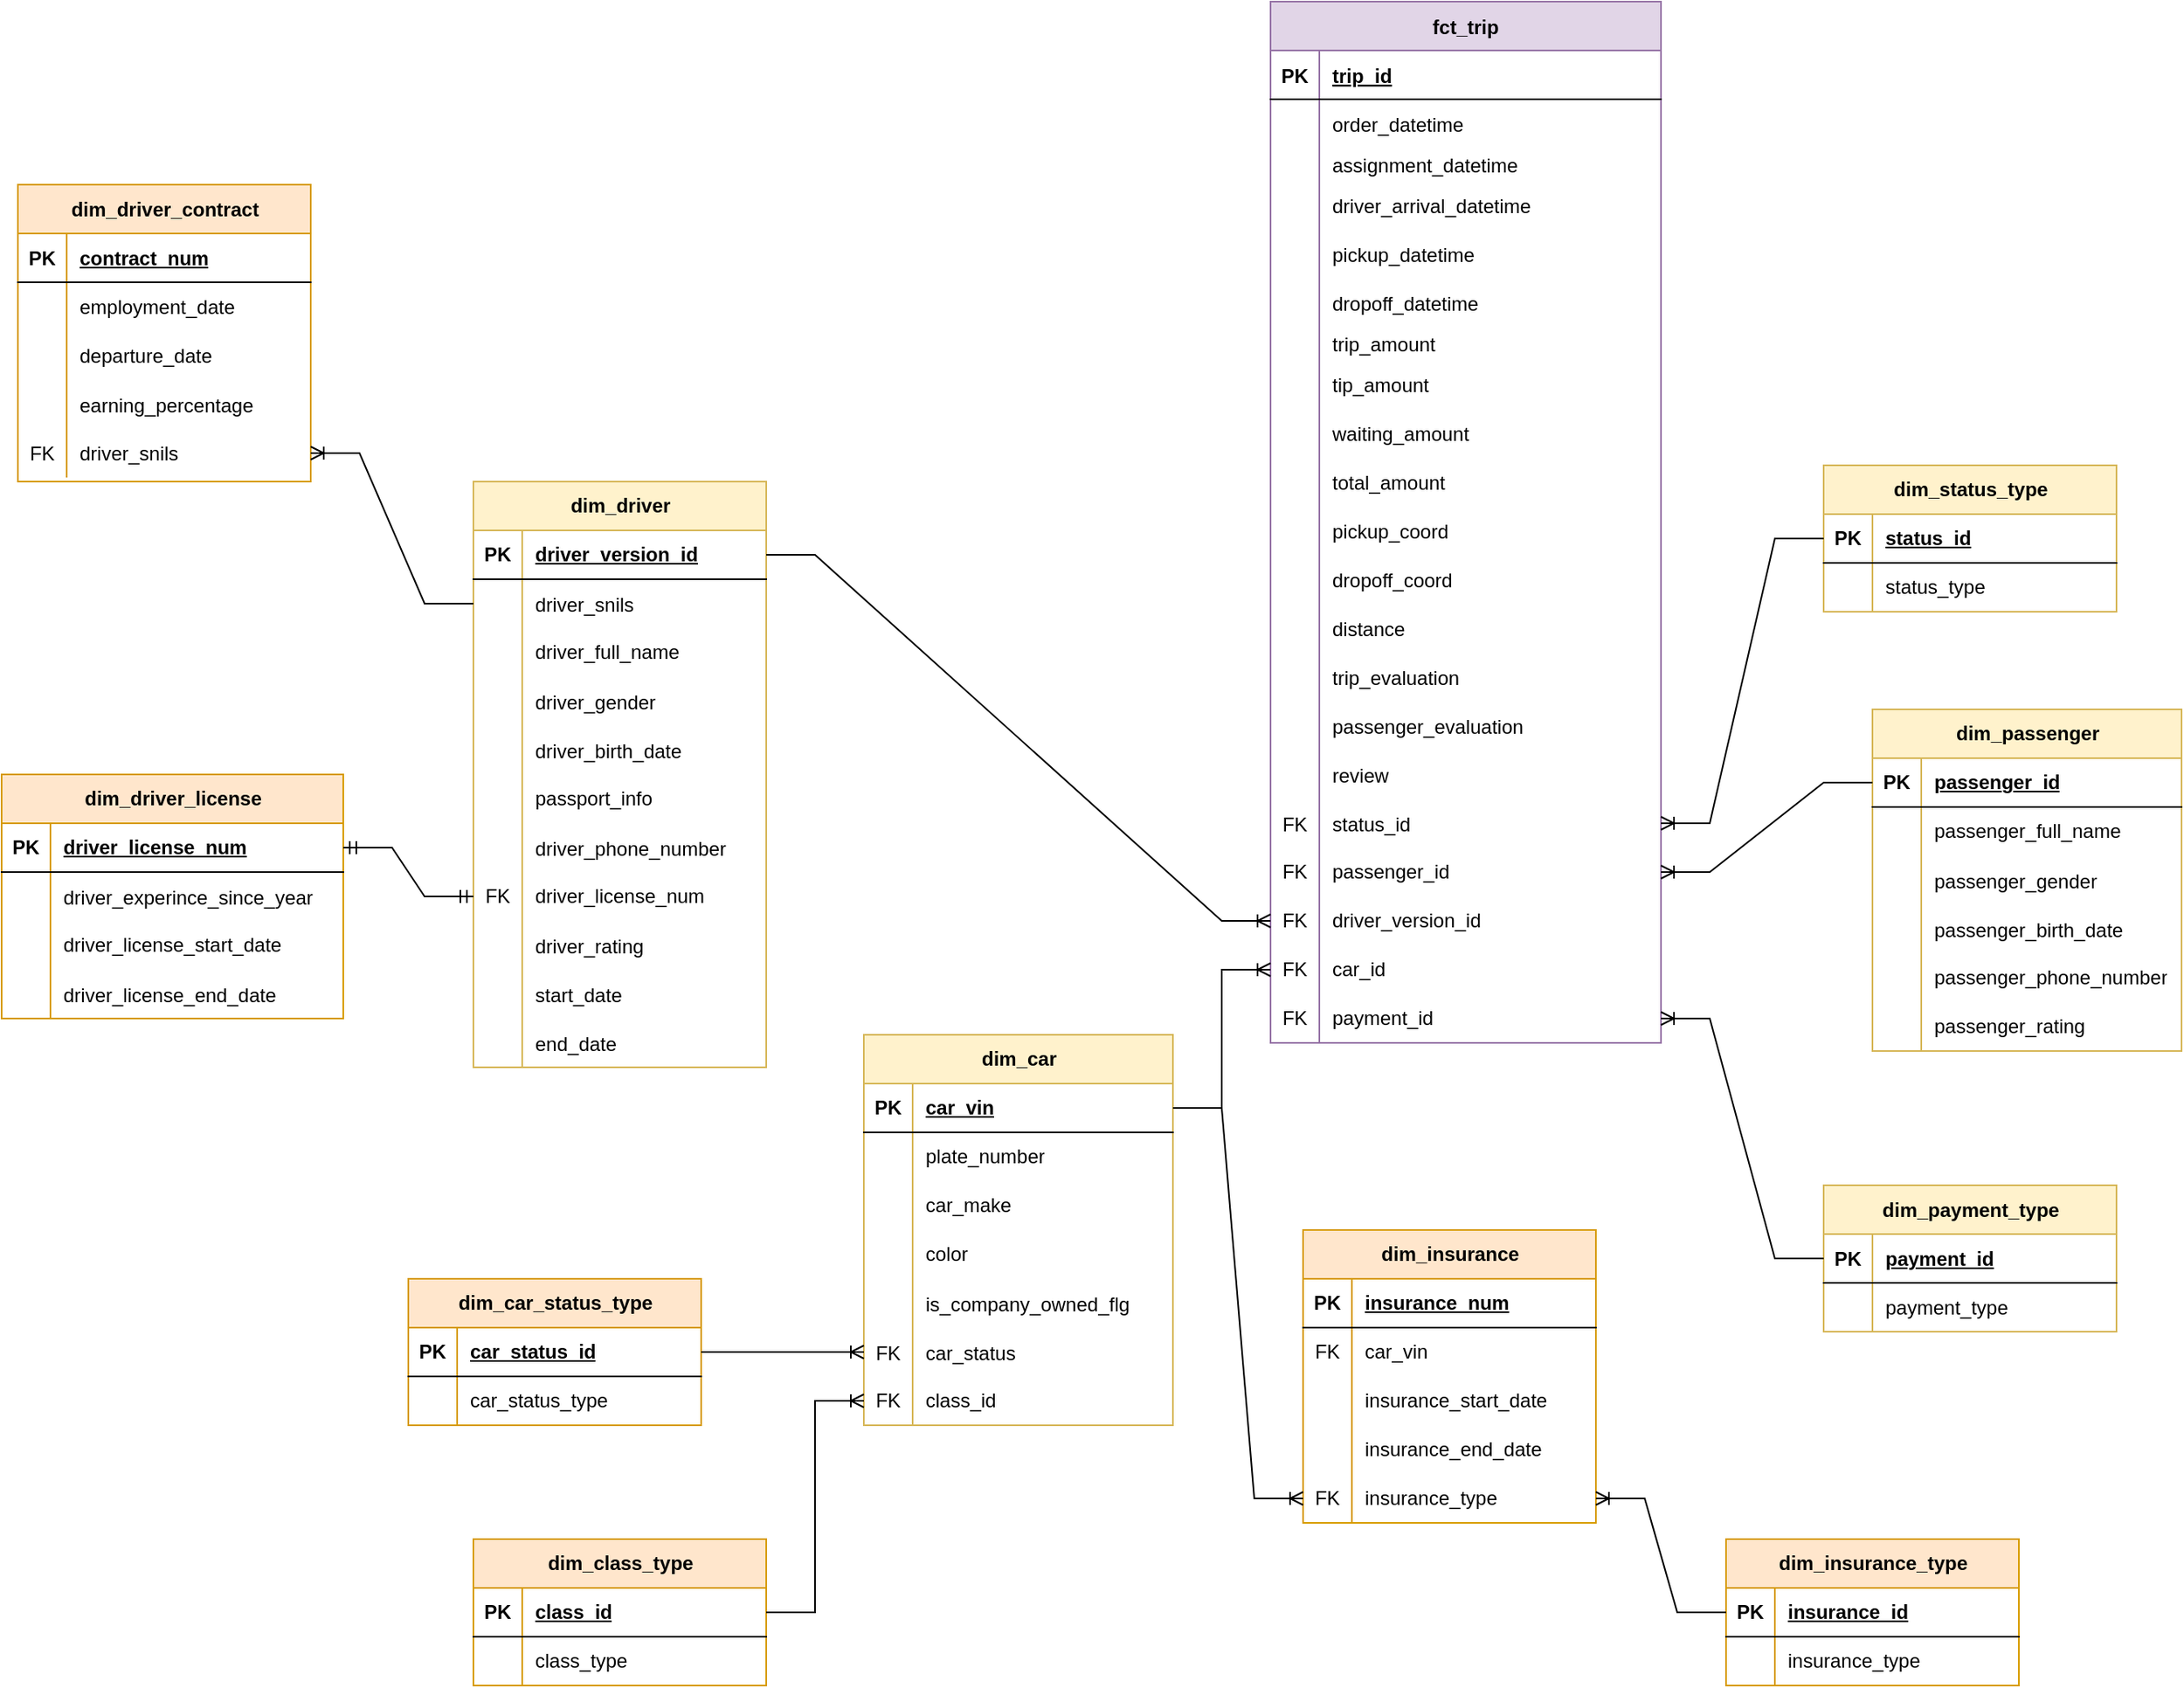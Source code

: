 <mxfile version="21.6.3" type="device">
  <diagram id="R2lEEEUBdFMjLlhIrx00" name="Page-1">
    <mxGraphModel dx="2054" dy="538" grid="1" gridSize="10" guides="1" tooltips="1" connect="1" arrows="1" fold="1" page="1" pageScale="1" pageWidth="1100" pageHeight="850" math="0" shadow="0" extFonts="Permanent Marker^https://fonts.googleapis.com/css?family=Permanent+Marker">
      <root>
        <mxCell id="0" />
        <mxCell id="1" parent="0" />
        <mxCell id="C-vyLk0tnHw3VtMMgP7b-13" value="fct_trip" style="shape=table;startSize=30;container=1;collapsible=1;childLayout=tableLayout;fixedRows=1;rowLines=0;fontStyle=1;align=center;resizeLast=1;fillColor=#e1d5e7;strokeColor=#9673a6;" parent="1" vertex="1">
          <mxGeometry x="670" y="535" width="240" height="640" as="geometry" />
        </mxCell>
        <mxCell id="C-vyLk0tnHw3VtMMgP7b-14" value="" style="shape=partialRectangle;collapsible=0;dropTarget=0;pointerEvents=0;fillColor=none;points=[[0,0.5],[1,0.5]];portConstraint=eastwest;top=0;left=0;right=0;bottom=1;" parent="C-vyLk0tnHw3VtMMgP7b-13" vertex="1">
          <mxGeometry y="30" width="240" height="30" as="geometry" />
        </mxCell>
        <mxCell id="C-vyLk0tnHw3VtMMgP7b-15" value="PK" style="shape=partialRectangle;overflow=hidden;connectable=0;fillColor=none;top=0;left=0;bottom=0;right=0;fontStyle=1;" parent="C-vyLk0tnHw3VtMMgP7b-14" vertex="1">
          <mxGeometry width="30" height="30" as="geometry">
            <mxRectangle width="30" height="30" as="alternateBounds" />
          </mxGeometry>
        </mxCell>
        <mxCell id="C-vyLk0tnHw3VtMMgP7b-16" value="trip_id" style="shape=partialRectangle;overflow=hidden;connectable=0;fillColor=none;top=0;left=0;bottom=0;right=0;align=left;spacingLeft=6;fontStyle=5;" parent="C-vyLk0tnHw3VtMMgP7b-14" vertex="1">
          <mxGeometry x="30" width="210" height="30" as="geometry">
            <mxRectangle width="210" height="30" as="alternateBounds" />
          </mxGeometry>
        </mxCell>
        <mxCell id="DUXEONuhUv6IK9DGhlLP-50" value="" style="shape=tableRow;horizontal=0;startSize=0;swimlaneHead=0;swimlaneBody=0;fillColor=none;collapsible=0;dropTarget=0;points=[[0,0.5],[1,0.5]];portConstraint=eastwest;top=0;left=0;right=0;bottom=0;" parent="C-vyLk0tnHw3VtMMgP7b-13" vertex="1">
          <mxGeometry y="60" width="240" height="30" as="geometry" />
        </mxCell>
        <mxCell id="DUXEONuhUv6IK9DGhlLP-51" value="" style="shape=partialRectangle;connectable=0;fillColor=none;top=0;left=0;bottom=0;right=0;editable=1;overflow=hidden;" parent="DUXEONuhUv6IK9DGhlLP-50" vertex="1">
          <mxGeometry width="30" height="30" as="geometry">
            <mxRectangle width="30" height="30" as="alternateBounds" />
          </mxGeometry>
        </mxCell>
        <mxCell id="DUXEONuhUv6IK9DGhlLP-52" value="order_datetime" style="shape=partialRectangle;connectable=0;fillColor=none;top=0;left=0;bottom=0;right=0;align=left;spacingLeft=6;overflow=hidden;" parent="DUXEONuhUv6IK9DGhlLP-50" vertex="1">
          <mxGeometry x="30" width="210" height="30" as="geometry">
            <mxRectangle width="210" height="30" as="alternateBounds" />
          </mxGeometry>
        </mxCell>
        <mxCell id="DUXEONuhUv6IK9DGhlLP-54" value="" style="shape=tableRow;horizontal=0;startSize=0;swimlaneHead=0;swimlaneBody=0;fillColor=none;collapsible=0;dropTarget=0;points=[[0,0.5],[1,0.5]];portConstraint=eastwest;top=0;left=0;right=0;bottom=0;" parent="C-vyLk0tnHw3VtMMgP7b-13" vertex="1">
          <mxGeometry y="90" width="240" height="20" as="geometry" />
        </mxCell>
        <mxCell id="DUXEONuhUv6IK9DGhlLP-55" value="" style="shape=partialRectangle;connectable=0;fillColor=none;top=0;left=0;bottom=0;right=0;editable=1;overflow=hidden;" parent="DUXEONuhUv6IK9DGhlLP-54" vertex="1">
          <mxGeometry width="30" height="20" as="geometry">
            <mxRectangle width="30" height="20" as="alternateBounds" />
          </mxGeometry>
        </mxCell>
        <mxCell id="DUXEONuhUv6IK9DGhlLP-56" value="assignment_datetime" style="shape=partialRectangle;connectable=0;fillColor=none;top=0;left=0;bottom=0;right=0;align=left;spacingLeft=6;overflow=hidden;" parent="DUXEONuhUv6IK9DGhlLP-54" vertex="1">
          <mxGeometry x="30" width="210" height="20" as="geometry">
            <mxRectangle width="210" height="20" as="alternateBounds" />
          </mxGeometry>
        </mxCell>
        <mxCell id="DUXEONuhUv6IK9DGhlLP-62" value="" style="shape=tableRow;horizontal=0;startSize=0;swimlaneHead=0;swimlaneBody=0;fillColor=none;collapsible=0;dropTarget=0;points=[[0,0.5],[1,0.5]];portConstraint=eastwest;top=0;left=0;right=0;bottom=0;" parent="C-vyLk0tnHw3VtMMgP7b-13" vertex="1">
          <mxGeometry y="110" width="240" height="30" as="geometry" />
        </mxCell>
        <mxCell id="DUXEONuhUv6IK9DGhlLP-63" value="" style="shape=partialRectangle;connectable=0;fillColor=none;top=0;left=0;bottom=0;right=0;editable=1;overflow=hidden;" parent="DUXEONuhUv6IK9DGhlLP-62" vertex="1">
          <mxGeometry width="30" height="30" as="geometry">
            <mxRectangle width="30" height="30" as="alternateBounds" />
          </mxGeometry>
        </mxCell>
        <mxCell id="DUXEONuhUv6IK9DGhlLP-64" value="driver_arrival_datetime" style="shape=partialRectangle;connectable=0;fillColor=none;top=0;left=0;bottom=0;right=0;align=left;spacingLeft=6;overflow=hidden;" parent="DUXEONuhUv6IK9DGhlLP-62" vertex="1">
          <mxGeometry x="30" width="210" height="30" as="geometry">
            <mxRectangle width="210" height="30" as="alternateBounds" />
          </mxGeometry>
        </mxCell>
        <mxCell id="DUXEONuhUv6IK9DGhlLP-3" value="" style="shape=tableRow;horizontal=0;startSize=0;swimlaneHead=0;swimlaneBody=0;fillColor=none;collapsible=0;dropTarget=0;points=[[0,0.5],[1,0.5]];portConstraint=eastwest;top=0;left=0;right=0;bottom=0;" parent="C-vyLk0tnHw3VtMMgP7b-13" vertex="1">
          <mxGeometry y="140" width="240" height="30" as="geometry" />
        </mxCell>
        <mxCell id="DUXEONuhUv6IK9DGhlLP-4" value="" style="shape=partialRectangle;connectable=0;fillColor=none;top=0;left=0;bottom=0;right=0;editable=1;overflow=hidden;" parent="DUXEONuhUv6IK9DGhlLP-3" vertex="1">
          <mxGeometry width="30" height="30" as="geometry">
            <mxRectangle width="30" height="30" as="alternateBounds" />
          </mxGeometry>
        </mxCell>
        <mxCell id="DUXEONuhUv6IK9DGhlLP-5" value="pickup_datetime" style="shape=partialRectangle;connectable=0;fillColor=none;top=0;left=0;bottom=0;right=0;align=left;spacingLeft=6;overflow=hidden;" parent="DUXEONuhUv6IK9DGhlLP-3" vertex="1">
          <mxGeometry x="30" width="210" height="30" as="geometry">
            <mxRectangle width="210" height="30" as="alternateBounds" />
          </mxGeometry>
        </mxCell>
        <mxCell id="C-vyLk0tnHw3VtMMgP7b-20" value="" style="shape=partialRectangle;collapsible=0;dropTarget=0;pointerEvents=0;fillColor=none;points=[[0,0.5],[1,0.5]];portConstraint=eastwest;top=0;left=0;right=0;bottom=0;" parent="C-vyLk0tnHw3VtMMgP7b-13" vertex="1">
          <mxGeometry y="170" width="240" height="30" as="geometry" />
        </mxCell>
        <mxCell id="C-vyLk0tnHw3VtMMgP7b-21" value="" style="shape=partialRectangle;overflow=hidden;connectable=0;fillColor=none;top=0;left=0;bottom=0;right=0;" parent="C-vyLk0tnHw3VtMMgP7b-20" vertex="1">
          <mxGeometry width="30" height="30" as="geometry">
            <mxRectangle width="30" height="30" as="alternateBounds" />
          </mxGeometry>
        </mxCell>
        <mxCell id="C-vyLk0tnHw3VtMMgP7b-22" value="dropoff_datetime" style="shape=partialRectangle;overflow=hidden;connectable=0;fillColor=none;top=0;left=0;bottom=0;right=0;align=left;spacingLeft=6;" parent="C-vyLk0tnHw3VtMMgP7b-20" vertex="1">
          <mxGeometry x="30" width="210" height="30" as="geometry">
            <mxRectangle width="210" height="30" as="alternateBounds" />
          </mxGeometry>
        </mxCell>
        <mxCell id="DUXEONuhUv6IK9DGhlLP-7" value="" style="shape=tableRow;horizontal=0;startSize=0;swimlaneHead=0;swimlaneBody=0;fillColor=none;collapsible=0;dropTarget=0;points=[[0,0.5],[1,0.5]];portConstraint=eastwest;top=0;left=0;right=0;bottom=0;" parent="C-vyLk0tnHw3VtMMgP7b-13" vertex="1">
          <mxGeometry y="200" width="240" height="20" as="geometry" />
        </mxCell>
        <mxCell id="DUXEONuhUv6IK9DGhlLP-8" value="" style="shape=partialRectangle;connectable=0;fillColor=none;top=0;left=0;bottom=0;right=0;editable=1;overflow=hidden;" parent="DUXEONuhUv6IK9DGhlLP-7" vertex="1">
          <mxGeometry width="30" height="20" as="geometry">
            <mxRectangle width="30" height="20" as="alternateBounds" />
          </mxGeometry>
        </mxCell>
        <mxCell id="DUXEONuhUv6IK9DGhlLP-9" value="trip_amount" style="shape=partialRectangle;connectable=0;fillColor=none;top=0;left=0;bottom=0;right=0;align=left;spacingLeft=6;overflow=hidden;" parent="DUXEONuhUv6IK9DGhlLP-7" vertex="1">
          <mxGeometry x="30" width="210" height="20" as="geometry">
            <mxRectangle width="210" height="20" as="alternateBounds" />
          </mxGeometry>
        </mxCell>
        <mxCell id="DUXEONuhUv6IK9DGhlLP-12" value="" style="shape=tableRow;horizontal=0;startSize=0;swimlaneHead=0;swimlaneBody=0;fillColor=none;collapsible=0;dropTarget=0;points=[[0,0.5],[1,0.5]];portConstraint=eastwest;top=0;left=0;right=0;bottom=0;" parent="C-vyLk0tnHw3VtMMgP7b-13" vertex="1">
          <mxGeometry y="220" width="240" height="30" as="geometry" />
        </mxCell>
        <mxCell id="DUXEONuhUv6IK9DGhlLP-13" value="" style="shape=partialRectangle;connectable=0;fillColor=none;top=0;left=0;bottom=0;right=0;editable=1;overflow=hidden;" parent="DUXEONuhUv6IK9DGhlLP-12" vertex="1">
          <mxGeometry width="30" height="30" as="geometry">
            <mxRectangle width="30" height="30" as="alternateBounds" />
          </mxGeometry>
        </mxCell>
        <mxCell id="DUXEONuhUv6IK9DGhlLP-14" value="tip_amount" style="shape=partialRectangle;connectable=0;fillColor=none;top=0;left=0;bottom=0;right=0;align=left;spacingLeft=6;overflow=hidden;" parent="DUXEONuhUv6IK9DGhlLP-12" vertex="1">
          <mxGeometry x="30" width="210" height="30" as="geometry">
            <mxRectangle width="210" height="30" as="alternateBounds" />
          </mxGeometry>
        </mxCell>
        <mxCell id="DUXEONuhUv6IK9DGhlLP-17" value="" style="shape=tableRow;horizontal=0;startSize=0;swimlaneHead=0;swimlaneBody=0;fillColor=none;collapsible=0;dropTarget=0;points=[[0,0.5],[1,0.5]];portConstraint=eastwest;top=0;left=0;right=0;bottom=0;" parent="C-vyLk0tnHw3VtMMgP7b-13" vertex="1">
          <mxGeometry y="250" width="240" height="30" as="geometry" />
        </mxCell>
        <mxCell id="DUXEONuhUv6IK9DGhlLP-18" value="" style="shape=partialRectangle;connectable=0;fillColor=none;top=0;left=0;bottom=0;right=0;editable=1;overflow=hidden;" parent="DUXEONuhUv6IK9DGhlLP-17" vertex="1">
          <mxGeometry width="30" height="30" as="geometry">
            <mxRectangle width="30" height="30" as="alternateBounds" />
          </mxGeometry>
        </mxCell>
        <mxCell id="DUXEONuhUv6IK9DGhlLP-19" value="waiting_amount" style="shape=partialRectangle;connectable=0;fillColor=none;top=0;left=0;bottom=0;right=0;align=left;spacingLeft=6;overflow=hidden;" parent="DUXEONuhUv6IK9DGhlLP-17" vertex="1">
          <mxGeometry x="30" width="210" height="30" as="geometry">
            <mxRectangle width="210" height="30" as="alternateBounds" />
          </mxGeometry>
        </mxCell>
        <mxCell id="DUXEONuhUv6IK9DGhlLP-21" value="" style="shape=tableRow;horizontal=0;startSize=0;swimlaneHead=0;swimlaneBody=0;fillColor=none;collapsible=0;dropTarget=0;points=[[0,0.5],[1,0.5]];portConstraint=eastwest;top=0;left=0;right=0;bottom=0;" parent="C-vyLk0tnHw3VtMMgP7b-13" vertex="1">
          <mxGeometry y="280" width="240" height="30" as="geometry" />
        </mxCell>
        <mxCell id="DUXEONuhUv6IK9DGhlLP-22" value="" style="shape=partialRectangle;connectable=0;fillColor=none;top=0;left=0;bottom=0;right=0;editable=1;overflow=hidden;" parent="DUXEONuhUv6IK9DGhlLP-21" vertex="1">
          <mxGeometry width="30" height="30" as="geometry">
            <mxRectangle width="30" height="30" as="alternateBounds" />
          </mxGeometry>
        </mxCell>
        <mxCell id="DUXEONuhUv6IK9DGhlLP-23" value="total_amount" style="shape=partialRectangle;connectable=0;fillColor=none;top=0;left=0;bottom=0;right=0;align=left;spacingLeft=6;overflow=hidden;" parent="DUXEONuhUv6IK9DGhlLP-21" vertex="1">
          <mxGeometry x="30" width="210" height="30" as="geometry">
            <mxRectangle width="210" height="30" as="alternateBounds" />
          </mxGeometry>
        </mxCell>
        <mxCell id="_Qx8hLSKOnBb9lKy6P6U-77" value="" style="shape=tableRow;horizontal=0;startSize=0;swimlaneHead=0;swimlaneBody=0;fillColor=none;collapsible=0;dropTarget=0;points=[[0,0.5],[1,0.5]];portConstraint=eastwest;top=0;left=0;right=0;bottom=0;" parent="C-vyLk0tnHw3VtMMgP7b-13" vertex="1">
          <mxGeometry y="310" width="240" height="30" as="geometry" />
        </mxCell>
        <mxCell id="_Qx8hLSKOnBb9lKy6P6U-78" value="" style="shape=partialRectangle;connectable=0;fillColor=none;top=0;left=0;bottom=0;right=0;editable=1;overflow=hidden;" parent="_Qx8hLSKOnBb9lKy6P6U-77" vertex="1">
          <mxGeometry width="30" height="30" as="geometry">
            <mxRectangle width="30" height="30" as="alternateBounds" />
          </mxGeometry>
        </mxCell>
        <mxCell id="_Qx8hLSKOnBb9lKy6P6U-79" value="pickup_coord" style="shape=partialRectangle;connectable=0;fillColor=none;top=0;left=0;bottom=0;right=0;align=left;spacingLeft=6;overflow=hidden;" parent="_Qx8hLSKOnBb9lKy6P6U-77" vertex="1">
          <mxGeometry x="30" width="210" height="30" as="geometry">
            <mxRectangle width="210" height="30" as="alternateBounds" />
          </mxGeometry>
        </mxCell>
        <mxCell id="_Qx8hLSKOnBb9lKy6P6U-81" value="" style="shape=tableRow;horizontal=0;startSize=0;swimlaneHead=0;swimlaneBody=0;fillColor=none;collapsible=0;dropTarget=0;points=[[0,0.5],[1,0.5]];portConstraint=eastwest;top=0;left=0;right=0;bottom=0;" parent="C-vyLk0tnHw3VtMMgP7b-13" vertex="1">
          <mxGeometry y="340" width="240" height="30" as="geometry" />
        </mxCell>
        <mxCell id="_Qx8hLSKOnBb9lKy6P6U-82" value="" style="shape=partialRectangle;connectable=0;fillColor=none;top=0;left=0;bottom=0;right=0;editable=1;overflow=hidden;" parent="_Qx8hLSKOnBb9lKy6P6U-81" vertex="1">
          <mxGeometry width="30" height="30" as="geometry">
            <mxRectangle width="30" height="30" as="alternateBounds" />
          </mxGeometry>
        </mxCell>
        <mxCell id="_Qx8hLSKOnBb9lKy6P6U-83" value="dropoff_coord" style="shape=partialRectangle;connectable=0;fillColor=none;top=0;left=0;bottom=0;right=0;align=left;spacingLeft=6;overflow=hidden;" parent="_Qx8hLSKOnBb9lKy6P6U-81" vertex="1">
          <mxGeometry x="30" width="210" height="30" as="geometry">
            <mxRectangle width="210" height="30" as="alternateBounds" />
          </mxGeometry>
        </mxCell>
        <mxCell id="_Qx8hLSKOnBb9lKy6P6U-85" value="" style="shape=tableRow;horizontal=0;startSize=0;swimlaneHead=0;swimlaneBody=0;fillColor=none;collapsible=0;dropTarget=0;points=[[0,0.5],[1,0.5]];portConstraint=eastwest;top=0;left=0;right=0;bottom=0;" parent="C-vyLk0tnHw3VtMMgP7b-13" vertex="1">
          <mxGeometry y="370" width="240" height="30" as="geometry" />
        </mxCell>
        <mxCell id="_Qx8hLSKOnBb9lKy6P6U-86" value="" style="shape=partialRectangle;connectable=0;fillColor=none;top=0;left=0;bottom=0;right=0;editable=1;overflow=hidden;" parent="_Qx8hLSKOnBb9lKy6P6U-85" vertex="1">
          <mxGeometry width="30" height="30" as="geometry">
            <mxRectangle width="30" height="30" as="alternateBounds" />
          </mxGeometry>
        </mxCell>
        <mxCell id="_Qx8hLSKOnBb9lKy6P6U-87" value="distance" style="shape=partialRectangle;connectable=0;fillColor=none;top=0;left=0;bottom=0;right=0;align=left;spacingLeft=6;overflow=hidden;" parent="_Qx8hLSKOnBb9lKy6P6U-85" vertex="1">
          <mxGeometry x="30" width="210" height="30" as="geometry">
            <mxRectangle width="210" height="30" as="alternateBounds" />
          </mxGeometry>
        </mxCell>
        <mxCell id="DUXEONuhUv6IK9DGhlLP-25" value="" style="shape=tableRow;horizontal=0;startSize=0;swimlaneHead=0;swimlaneBody=0;fillColor=none;collapsible=0;dropTarget=0;points=[[0,0.5],[1,0.5]];portConstraint=eastwest;top=0;left=0;right=0;bottom=0;" parent="C-vyLk0tnHw3VtMMgP7b-13" vertex="1">
          <mxGeometry y="400" width="240" height="30" as="geometry" />
        </mxCell>
        <mxCell id="DUXEONuhUv6IK9DGhlLP-26" value="" style="shape=partialRectangle;connectable=0;fillColor=none;top=0;left=0;bottom=0;right=0;editable=1;overflow=hidden;" parent="DUXEONuhUv6IK9DGhlLP-25" vertex="1">
          <mxGeometry width="30" height="30" as="geometry">
            <mxRectangle width="30" height="30" as="alternateBounds" />
          </mxGeometry>
        </mxCell>
        <mxCell id="DUXEONuhUv6IK9DGhlLP-27" value="trip_evaluation" style="shape=partialRectangle;connectable=0;fillColor=none;top=0;left=0;bottom=0;right=0;align=left;spacingLeft=6;overflow=hidden;" parent="DUXEONuhUv6IK9DGhlLP-25" vertex="1">
          <mxGeometry x="30" width="210" height="30" as="geometry">
            <mxRectangle width="210" height="30" as="alternateBounds" />
          </mxGeometry>
        </mxCell>
        <mxCell id="_Qx8hLSKOnBb9lKy6P6U-98" value="" style="shape=tableRow;horizontal=0;startSize=0;swimlaneHead=0;swimlaneBody=0;fillColor=none;collapsible=0;dropTarget=0;points=[[0,0.5],[1,0.5]];portConstraint=eastwest;top=0;left=0;right=0;bottom=0;" parent="C-vyLk0tnHw3VtMMgP7b-13" vertex="1">
          <mxGeometry y="430" width="240" height="30" as="geometry" />
        </mxCell>
        <mxCell id="_Qx8hLSKOnBb9lKy6P6U-99" value="" style="shape=partialRectangle;connectable=0;fillColor=none;top=0;left=0;bottom=0;right=0;editable=1;overflow=hidden;" parent="_Qx8hLSKOnBb9lKy6P6U-98" vertex="1">
          <mxGeometry width="30" height="30" as="geometry">
            <mxRectangle width="30" height="30" as="alternateBounds" />
          </mxGeometry>
        </mxCell>
        <mxCell id="_Qx8hLSKOnBb9lKy6P6U-100" value="passenger_evaluation" style="shape=partialRectangle;connectable=0;fillColor=none;top=0;left=0;bottom=0;right=0;align=left;spacingLeft=6;overflow=hidden;" parent="_Qx8hLSKOnBb9lKy6P6U-98" vertex="1">
          <mxGeometry x="30" width="210" height="30" as="geometry">
            <mxRectangle width="210" height="30" as="alternateBounds" />
          </mxGeometry>
        </mxCell>
        <mxCell id="DUXEONuhUv6IK9DGhlLP-66" value="" style="shape=tableRow;horizontal=0;startSize=0;swimlaneHead=0;swimlaneBody=0;fillColor=none;collapsible=0;dropTarget=0;points=[[0,0.5],[1,0.5]];portConstraint=eastwest;top=0;left=0;right=0;bottom=0;" parent="C-vyLk0tnHw3VtMMgP7b-13" vertex="1">
          <mxGeometry y="460" width="240" height="30" as="geometry" />
        </mxCell>
        <mxCell id="DUXEONuhUv6IK9DGhlLP-67" value="" style="shape=partialRectangle;connectable=0;fillColor=none;top=0;left=0;bottom=0;right=0;editable=1;overflow=hidden;" parent="DUXEONuhUv6IK9DGhlLP-66" vertex="1">
          <mxGeometry width="30" height="30" as="geometry">
            <mxRectangle width="30" height="30" as="alternateBounds" />
          </mxGeometry>
        </mxCell>
        <mxCell id="DUXEONuhUv6IK9DGhlLP-68" value="review" style="shape=partialRectangle;connectable=0;fillColor=none;top=0;left=0;bottom=0;right=0;align=left;spacingLeft=6;overflow=hidden;" parent="DUXEONuhUv6IK9DGhlLP-66" vertex="1">
          <mxGeometry x="30" width="210" height="30" as="geometry">
            <mxRectangle width="210" height="30" as="alternateBounds" />
          </mxGeometry>
        </mxCell>
        <mxCell id="C-vyLk0tnHw3VtMMgP7b-17" value="" style="shape=partialRectangle;collapsible=0;dropTarget=0;pointerEvents=0;fillColor=none;points=[[0,0.5],[1,0.5]];portConstraint=eastwest;top=0;left=0;right=0;bottom=0;" parent="C-vyLk0tnHw3VtMMgP7b-13" vertex="1">
          <mxGeometry y="490" width="240" height="30" as="geometry" />
        </mxCell>
        <mxCell id="C-vyLk0tnHw3VtMMgP7b-18" value="FK" style="shape=partialRectangle;overflow=hidden;connectable=0;fillColor=none;top=0;left=0;bottom=0;right=0;" parent="C-vyLk0tnHw3VtMMgP7b-17" vertex="1">
          <mxGeometry width="30" height="30" as="geometry">
            <mxRectangle width="30" height="30" as="alternateBounds" />
          </mxGeometry>
        </mxCell>
        <mxCell id="C-vyLk0tnHw3VtMMgP7b-19" value="status_id" style="shape=partialRectangle;overflow=hidden;connectable=0;fillColor=none;top=0;left=0;bottom=0;right=0;align=left;spacingLeft=6;" parent="C-vyLk0tnHw3VtMMgP7b-17" vertex="1">
          <mxGeometry x="30" width="210" height="30" as="geometry">
            <mxRectangle width="210" height="30" as="alternateBounds" />
          </mxGeometry>
        </mxCell>
        <mxCell id="DUXEONuhUv6IK9DGhlLP-83" value="" style="shape=tableRow;horizontal=0;startSize=0;swimlaneHead=0;swimlaneBody=0;fillColor=none;collapsible=0;dropTarget=0;points=[[0,0.5],[1,0.5]];portConstraint=eastwest;top=0;left=0;right=0;bottom=0;" parent="C-vyLk0tnHw3VtMMgP7b-13" vertex="1">
          <mxGeometry y="520" width="240" height="30" as="geometry" />
        </mxCell>
        <mxCell id="DUXEONuhUv6IK9DGhlLP-84" value="FK" style="shape=partialRectangle;connectable=0;fillColor=none;top=0;left=0;bottom=0;right=0;fontStyle=0;overflow=hidden;whiteSpace=wrap;html=1;" parent="DUXEONuhUv6IK9DGhlLP-83" vertex="1">
          <mxGeometry width="30" height="30" as="geometry">
            <mxRectangle width="30" height="30" as="alternateBounds" />
          </mxGeometry>
        </mxCell>
        <mxCell id="DUXEONuhUv6IK9DGhlLP-85" value="passenger_id" style="shape=partialRectangle;connectable=0;fillColor=none;top=0;left=0;bottom=0;right=0;align=left;spacingLeft=6;fontStyle=0;overflow=hidden;whiteSpace=wrap;html=1;" parent="DUXEONuhUv6IK9DGhlLP-83" vertex="1">
          <mxGeometry x="30" width="210" height="30" as="geometry">
            <mxRectangle width="210" height="30" as="alternateBounds" />
          </mxGeometry>
        </mxCell>
        <mxCell id="DUXEONuhUv6IK9DGhlLP-111" value="" style="shape=tableRow;horizontal=0;startSize=0;swimlaneHead=0;swimlaneBody=0;fillColor=none;collapsible=0;dropTarget=0;points=[[0,0.5],[1,0.5]];portConstraint=eastwest;top=0;left=0;right=0;bottom=0;" parent="C-vyLk0tnHw3VtMMgP7b-13" vertex="1">
          <mxGeometry y="550" width="240" height="30" as="geometry" />
        </mxCell>
        <mxCell id="DUXEONuhUv6IK9DGhlLP-112" value="FK" style="shape=partialRectangle;connectable=0;fillColor=none;top=0;left=0;bottom=0;right=0;fontStyle=0;overflow=hidden;whiteSpace=wrap;html=1;" parent="DUXEONuhUv6IK9DGhlLP-111" vertex="1">
          <mxGeometry width="30" height="30" as="geometry">
            <mxRectangle width="30" height="30" as="alternateBounds" />
          </mxGeometry>
        </mxCell>
        <mxCell id="DUXEONuhUv6IK9DGhlLP-113" value="driver_version_id" style="shape=partialRectangle;connectable=0;fillColor=none;top=0;left=0;bottom=0;right=0;align=left;spacingLeft=6;fontStyle=0;overflow=hidden;whiteSpace=wrap;html=1;" parent="DUXEONuhUv6IK9DGhlLP-111" vertex="1">
          <mxGeometry x="30" width="210" height="30" as="geometry">
            <mxRectangle width="210" height="30" as="alternateBounds" />
          </mxGeometry>
        </mxCell>
        <mxCell id="DUXEONuhUv6IK9DGhlLP-149" value="" style="shape=tableRow;horizontal=0;startSize=0;swimlaneHead=0;swimlaneBody=0;fillColor=none;collapsible=0;dropTarget=0;points=[[0,0.5],[1,0.5]];portConstraint=eastwest;top=0;left=0;right=0;bottom=0;" parent="C-vyLk0tnHw3VtMMgP7b-13" vertex="1">
          <mxGeometry y="580" width="240" height="30" as="geometry" />
        </mxCell>
        <mxCell id="DUXEONuhUv6IK9DGhlLP-150" value="FK" style="shape=partialRectangle;connectable=0;fillColor=none;top=0;left=0;bottom=0;right=0;fontStyle=0;overflow=hidden;whiteSpace=wrap;html=1;" parent="DUXEONuhUv6IK9DGhlLP-149" vertex="1">
          <mxGeometry width="30" height="30" as="geometry">
            <mxRectangle width="30" height="30" as="alternateBounds" />
          </mxGeometry>
        </mxCell>
        <mxCell id="DUXEONuhUv6IK9DGhlLP-151" value="car_id" style="shape=partialRectangle;connectable=0;fillColor=none;top=0;left=0;bottom=0;right=0;align=left;spacingLeft=6;fontStyle=0;overflow=hidden;whiteSpace=wrap;html=1;" parent="DUXEONuhUv6IK9DGhlLP-149" vertex="1">
          <mxGeometry x="30" width="210" height="30" as="geometry">
            <mxRectangle width="210" height="30" as="alternateBounds" />
          </mxGeometry>
        </mxCell>
        <mxCell id="_Qx8hLSKOnBb9lKy6P6U-50" value="" style="shape=tableRow;horizontal=0;startSize=0;swimlaneHead=0;swimlaneBody=0;fillColor=none;collapsible=0;dropTarget=0;points=[[0,0.5],[1,0.5]];portConstraint=eastwest;top=0;left=0;right=0;bottom=0;" parent="C-vyLk0tnHw3VtMMgP7b-13" vertex="1">
          <mxGeometry y="610" width="240" height="30" as="geometry" />
        </mxCell>
        <mxCell id="_Qx8hLSKOnBb9lKy6P6U-51" value="FK" style="shape=partialRectangle;connectable=0;fillColor=none;top=0;left=0;bottom=0;right=0;fontStyle=0;overflow=hidden;whiteSpace=wrap;html=1;" parent="_Qx8hLSKOnBb9lKy6P6U-50" vertex="1">
          <mxGeometry width="30" height="30" as="geometry">
            <mxRectangle width="30" height="30" as="alternateBounds" />
          </mxGeometry>
        </mxCell>
        <mxCell id="_Qx8hLSKOnBb9lKy6P6U-52" value="payment_id" style="shape=partialRectangle;connectable=0;fillColor=none;top=0;left=0;bottom=0;right=0;align=left;spacingLeft=6;fontStyle=0;overflow=hidden;whiteSpace=wrap;html=1;" parent="_Qx8hLSKOnBb9lKy6P6U-50" vertex="1">
          <mxGeometry x="30" width="210" height="30" as="geometry">
            <mxRectangle width="210" height="30" as="alternateBounds" />
          </mxGeometry>
        </mxCell>
        <mxCell id="DUXEONuhUv6IK9DGhlLP-32" value="dim_status_type" style="shape=table;startSize=30;container=1;collapsible=1;childLayout=tableLayout;fixedRows=1;rowLines=0;fontStyle=1;align=center;resizeLast=1;html=1;fillColor=#fff2cc;strokeColor=#d6b656;" parent="1" vertex="1">
          <mxGeometry x="1010" y="820" width="180" height="90" as="geometry" />
        </mxCell>
        <mxCell id="DUXEONuhUv6IK9DGhlLP-33" value="" style="shape=tableRow;horizontal=0;startSize=0;swimlaneHead=0;swimlaneBody=0;fillColor=none;collapsible=0;dropTarget=0;points=[[0,0.5],[1,0.5]];portConstraint=eastwest;top=0;left=0;right=0;bottom=1;" parent="DUXEONuhUv6IK9DGhlLP-32" vertex="1">
          <mxGeometry y="30" width="180" height="30" as="geometry" />
        </mxCell>
        <mxCell id="DUXEONuhUv6IK9DGhlLP-34" value="PK" style="shape=partialRectangle;connectable=0;fillColor=none;top=0;left=0;bottom=0;right=0;fontStyle=1;overflow=hidden;whiteSpace=wrap;html=1;" parent="DUXEONuhUv6IK9DGhlLP-33" vertex="1">
          <mxGeometry width="30" height="30" as="geometry">
            <mxRectangle width="30" height="30" as="alternateBounds" />
          </mxGeometry>
        </mxCell>
        <mxCell id="DUXEONuhUv6IK9DGhlLP-35" value="status_id" style="shape=partialRectangle;connectable=0;fillColor=none;top=0;left=0;bottom=0;right=0;align=left;spacingLeft=6;fontStyle=5;overflow=hidden;whiteSpace=wrap;html=1;" parent="DUXEONuhUv6IK9DGhlLP-33" vertex="1">
          <mxGeometry x="30" width="150" height="30" as="geometry">
            <mxRectangle width="150" height="30" as="alternateBounds" />
          </mxGeometry>
        </mxCell>
        <mxCell id="DUXEONuhUv6IK9DGhlLP-36" value="" style="shape=tableRow;horizontal=0;startSize=0;swimlaneHead=0;swimlaneBody=0;fillColor=none;collapsible=0;dropTarget=0;points=[[0,0.5],[1,0.5]];portConstraint=eastwest;top=0;left=0;right=0;bottom=0;" parent="DUXEONuhUv6IK9DGhlLP-32" vertex="1">
          <mxGeometry y="60" width="180" height="30" as="geometry" />
        </mxCell>
        <mxCell id="DUXEONuhUv6IK9DGhlLP-37" value="" style="shape=partialRectangle;connectable=0;fillColor=none;top=0;left=0;bottom=0;right=0;editable=1;overflow=hidden;whiteSpace=wrap;html=1;" parent="DUXEONuhUv6IK9DGhlLP-36" vertex="1">
          <mxGeometry width="30" height="30" as="geometry">
            <mxRectangle width="30" height="30" as="alternateBounds" />
          </mxGeometry>
        </mxCell>
        <mxCell id="DUXEONuhUv6IK9DGhlLP-38" value="status_type" style="shape=partialRectangle;connectable=0;fillColor=none;top=0;left=0;bottom=0;right=0;align=left;spacingLeft=6;overflow=hidden;whiteSpace=wrap;html=1;" parent="DUXEONuhUv6IK9DGhlLP-36" vertex="1">
          <mxGeometry x="30" width="150" height="30" as="geometry">
            <mxRectangle width="150" height="30" as="alternateBounds" />
          </mxGeometry>
        </mxCell>
        <mxCell id="DUXEONuhUv6IK9DGhlLP-47" value="" style="edgeStyle=entityRelationEdgeStyle;fontSize=12;html=1;endArrow=ERoneToMany;rounded=0;" parent="1" source="DUXEONuhUv6IK9DGhlLP-33" target="C-vyLk0tnHw3VtMMgP7b-17" edge="1">
          <mxGeometry width="100" height="100" relative="1" as="geometry">
            <mxPoint x="570" y="550" as="sourcePoint" />
            <mxPoint x="670" y="1030" as="targetPoint" />
            <Array as="points">
              <mxPoint x="700" y="470" />
              <mxPoint x="750" y="450" />
            </Array>
          </mxGeometry>
        </mxCell>
        <mxCell id="DUXEONuhUv6IK9DGhlLP-69" value="dim_passenger" style="shape=table;startSize=30;container=1;collapsible=1;childLayout=tableLayout;fixedRows=1;rowLines=0;fontStyle=1;align=center;resizeLast=1;html=1;fillColor=#fff2cc;strokeColor=#d6b656;" parent="1" vertex="1">
          <mxGeometry x="1040" y="970" width="190" height="210" as="geometry" />
        </mxCell>
        <mxCell id="DUXEONuhUv6IK9DGhlLP-70" value="" style="shape=tableRow;horizontal=0;startSize=0;swimlaneHead=0;swimlaneBody=0;fillColor=none;collapsible=0;dropTarget=0;points=[[0,0.5],[1,0.5]];portConstraint=eastwest;top=0;left=0;right=0;bottom=1;" parent="DUXEONuhUv6IK9DGhlLP-69" vertex="1">
          <mxGeometry y="30" width="190" height="30" as="geometry" />
        </mxCell>
        <mxCell id="DUXEONuhUv6IK9DGhlLP-71" value="PK" style="shape=partialRectangle;connectable=0;fillColor=none;top=0;left=0;bottom=0;right=0;fontStyle=1;overflow=hidden;whiteSpace=wrap;html=1;" parent="DUXEONuhUv6IK9DGhlLP-70" vertex="1">
          <mxGeometry width="30" height="30" as="geometry">
            <mxRectangle width="30" height="30" as="alternateBounds" />
          </mxGeometry>
        </mxCell>
        <mxCell id="DUXEONuhUv6IK9DGhlLP-72" value="passenger_id" style="shape=partialRectangle;connectable=0;fillColor=none;top=0;left=0;bottom=0;right=0;align=left;spacingLeft=6;fontStyle=5;overflow=hidden;whiteSpace=wrap;html=1;" parent="DUXEONuhUv6IK9DGhlLP-70" vertex="1">
          <mxGeometry x="30" width="160" height="30" as="geometry">
            <mxRectangle width="160" height="30" as="alternateBounds" />
          </mxGeometry>
        </mxCell>
        <mxCell id="DUXEONuhUv6IK9DGhlLP-73" value="" style="shape=tableRow;horizontal=0;startSize=0;swimlaneHead=0;swimlaneBody=0;fillColor=none;collapsible=0;dropTarget=0;points=[[0,0.5],[1,0.5]];portConstraint=eastwest;top=0;left=0;right=0;bottom=0;" parent="DUXEONuhUv6IK9DGhlLP-69" vertex="1">
          <mxGeometry y="60" width="190" height="30" as="geometry" />
        </mxCell>
        <mxCell id="DUXEONuhUv6IK9DGhlLP-74" value="" style="shape=partialRectangle;connectable=0;fillColor=none;top=0;left=0;bottom=0;right=0;editable=1;overflow=hidden;whiteSpace=wrap;html=1;" parent="DUXEONuhUv6IK9DGhlLP-73" vertex="1">
          <mxGeometry width="30" height="30" as="geometry">
            <mxRectangle width="30" height="30" as="alternateBounds" />
          </mxGeometry>
        </mxCell>
        <mxCell id="DUXEONuhUv6IK9DGhlLP-75" value="passenger_full_name" style="shape=partialRectangle;connectable=0;fillColor=none;top=0;left=0;bottom=0;right=0;align=left;spacingLeft=6;overflow=hidden;whiteSpace=wrap;html=1;" parent="DUXEONuhUv6IK9DGhlLP-73" vertex="1">
          <mxGeometry x="30" width="160" height="30" as="geometry">
            <mxRectangle width="160" height="30" as="alternateBounds" />
          </mxGeometry>
        </mxCell>
        <mxCell id="_Qx8hLSKOnBb9lKy6P6U-166" value="" style="shape=tableRow;horizontal=0;startSize=0;swimlaneHead=0;swimlaneBody=0;fillColor=none;collapsible=0;dropTarget=0;points=[[0,0.5],[1,0.5]];portConstraint=eastwest;top=0;left=0;right=0;bottom=0;" parent="DUXEONuhUv6IK9DGhlLP-69" vertex="1">
          <mxGeometry y="90" width="190" height="30" as="geometry" />
        </mxCell>
        <mxCell id="_Qx8hLSKOnBb9lKy6P6U-167" value="" style="shape=partialRectangle;connectable=0;fillColor=none;top=0;left=0;bottom=0;right=0;editable=1;overflow=hidden;" parent="_Qx8hLSKOnBb9lKy6P6U-166" vertex="1">
          <mxGeometry width="30" height="30" as="geometry">
            <mxRectangle width="30" height="30" as="alternateBounds" />
          </mxGeometry>
        </mxCell>
        <mxCell id="_Qx8hLSKOnBb9lKy6P6U-168" value="passenger_gender" style="shape=partialRectangle;connectable=0;fillColor=none;top=0;left=0;bottom=0;right=0;align=left;spacingLeft=6;overflow=hidden;" parent="_Qx8hLSKOnBb9lKy6P6U-166" vertex="1">
          <mxGeometry x="30" width="160" height="30" as="geometry">
            <mxRectangle width="160" height="30" as="alternateBounds" />
          </mxGeometry>
        </mxCell>
        <mxCell id="_Qx8hLSKOnBb9lKy6P6U-170" value="" style="shape=tableRow;horizontal=0;startSize=0;swimlaneHead=0;swimlaneBody=0;fillColor=none;collapsible=0;dropTarget=0;points=[[0,0.5],[1,0.5]];portConstraint=eastwest;top=0;left=0;right=0;bottom=0;" parent="DUXEONuhUv6IK9DGhlLP-69" vertex="1">
          <mxGeometry y="120" width="190" height="30" as="geometry" />
        </mxCell>
        <mxCell id="_Qx8hLSKOnBb9lKy6P6U-171" value="" style="shape=partialRectangle;connectable=0;fillColor=none;top=0;left=0;bottom=0;right=0;editable=1;overflow=hidden;" parent="_Qx8hLSKOnBb9lKy6P6U-170" vertex="1">
          <mxGeometry width="30" height="30" as="geometry">
            <mxRectangle width="30" height="30" as="alternateBounds" />
          </mxGeometry>
        </mxCell>
        <mxCell id="_Qx8hLSKOnBb9lKy6P6U-172" value="passenger_birth_date" style="shape=partialRectangle;connectable=0;fillColor=none;top=0;left=0;bottom=0;right=0;align=left;spacingLeft=6;overflow=hidden;" parent="_Qx8hLSKOnBb9lKy6P6U-170" vertex="1">
          <mxGeometry x="30" width="160" height="30" as="geometry">
            <mxRectangle width="160" height="30" as="alternateBounds" />
          </mxGeometry>
        </mxCell>
        <mxCell id="DUXEONuhUv6IK9DGhlLP-79" value="" style="shape=tableRow;horizontal=0;startSize=0;swimlaneHead=0;swimlaneBody=0;fillColor=none;collapsible=0;dropTarget=0;points=[[0,0.5],[1,0.5]];portConstraint=eastwest;top=0;left=0;right=0;bottom=0;" parent="DUXEONuhUv6IK9DGhlLP-69" vertex="1">
          <mxGeometry y="150" width="190" height="30" as="geometry" />
        </mxCell>
        <mxCell id="DUXEONuhUv6IK9DGhlLP-80" value="" style="shape=partialRectangle;connectable=0;fillColor=none;top=0;left=0;bottom=0;right=0;editable=1;overflow=hidden;whiteSpace=wrap;html=1;" parent="DUXEONuhUv6IK9DGhlLP-79" vertex="1">
          <mxGeometry width="30" height="30" as="geometry">
            <mxRectangle width="30" height="30" as="alternateBounds" />
          </mxGeometry>
        </mxCell>
        <mxCell id="DUXEONuhUv6IK9DGhlLP-81" value="passenger_phone_number" style="shape=partialRectangle;connectable=0;fillColor=none;top=0;left=0;bottom=0;right=0;align=left;spacingLeft=6;overflow=hidden;whiteSpace=wrap;html=1;" parent="DUXEONuhUv6IK9DGhlLP-79" vertex="1">
          <mxGeometry x="30" width="160" height="30" as="geometry">
            <mxRectangle width="160" height="30" as="alternateBounds" />
          </mxGeometry>
        </mxCell>
        <mxCell id="DUXEONuhUv6IK9DGhlLP-76" value="" style="shape=tableRow;horizontal=0;startSize=0;swimlaneHead=0;swimlaneBody=0;fillColor=none;collapsible=0;dropTarget=0;points=[[0,0.5],[1,0.5]];portConstraint=eastwest;top=0;left=0;right=0;bottom=0;" parent="DUXEONuhUv6IK9DGhlLP-69" vertex="1">
          <mxGeometry y="180" width="190" height="30" as="geometry" />
        </mxCell>
        <mxCell id="DUXEONuhUv6IK9DGhlLP-77" value="" style="shape=partialRectangle;connectable=0;fillColor=none;top=0;left=0;bottom=0;right=0;editable=1;overflow=hidden;whiteSpace=wrap;html=1;" parent="DUXEONuhUv6IK9DGhlLP-76" vertex="1">
          <mxGeometry width="30" height="30" as="geometry">
            <mxRectangle width="30" height="30" as="alternateBounds" />
          </mxGeometry>
        </mxCell>
        <mxCell id="DUXEONuhUv6IK9DGhlLP-78" value="passenger_rating" style="shape=partialRectangle;connectable=0;fillColor=none;top=0;left=0;bottom=0;right=0;align=left;spacingLeft=6;overflow=hidden;whiteSpace=wrap;html=1;" parent="DUXEONuhUv6IK9DGhlLP-76" vertex="1">
          <mxGeometry x="30" width="160" height="30" as="geometry">
            <mxRectangle width="160" height="30" as="alternateBounds" />
          </mxGeometry>
        </mxCell>
        <mxCell id="DUXEONuhUv6IK9DGhlLP-86" value="" style="edgeStyle=entityRelationEdgeStyle;fontSize=12;html=1;endArrow=ERoneToMany;rounded=0;" parent="1" source="DUXEONuhUv6IK9DGhlLP-70" target="DUXEONuhUv6IK9DGhlLP-83" edge="1">
          <mxGeometry width="100" height="100" relative="1" as="geometry">
            <mxPoint x="600" y="1000" as="sourcePoint" />
            <mxPoint x="300" y="795" as="targetPoint" />
          </mxGeometry>
        </mxCell>
        <mxCell id="DUXEONuhUv6IK9DGhlLP-88" value="dim_driver" style="shape=table;startSize=30;container=1;collapsible=1;childLayout=tableLayout;fixedRows=1;rowLines=0;fontStyle=1;align=center;resizeLast=1;html=1;fillColor=#fff2cc;strokeColor=#d6b656;" parent="1" vertex="1">
          <mxGeometry x="180" y="830" width="180" height="360" as="geometry" />
        </mxCell>
        <mxCell id="DUXEONuhUv6IK9DGhlLP-89" value="" style="shape=tableRow;horizontal=0;startSize=0;swimlaneHead=0;swimlaneBody=0;fillColor=none;collapsible=0;dropTarget=0;points=[[0,0.5],[1,0.5]];portConstraint=eastwest;top=0;left=0;right=0;bottom=1;" parent="DUXEONuhUv6IK9DGhlLP-88" vertex="1">
          <mxGeometry y="30" width="180" height="30" as="geometry" />
        </mxCell>
        <mxCell id="DUXEONuhUv6IK9DGhlLP-90" value="PK" style="shape=partialRectangle;connectable=0;fillColor=none;top=0;left=0;bottom=0;right=0;fontStyle=1;overflow=hidden;whiteSpace=wrap;html=1;" parent="DUXEONuhUv6IK9DGhlLP-89" vertex="1">
          <mxGeometry width="30" height="30" as="geometry">
            <mxRectangle width="30" height="30" as="alternateBounds" />
          </mxGeometry>
        </mxCell>
        <mxCell id="DUXEONuhUv6IK9DGhlLP-91" value="driver_version_id" style="shape=partialRectangle;connectable=0;fillColor=none;top=0;left=0;bottom=0;right=0;align=left;spacingLeft=6;fontStyle=5;overflow=hidden;whiteSpace=wrap;html=1;" parent="DUXEONuhUv6IK9DGhlLP-89" vertex="1">
          <mxGeometry x="30" width="150" height="30" as="geometry">
            <mxRectangle width="150" height="30" as="alternateBounds" />
          </mxGeometry>
        </mxCell>
        <mxCell id="o4E27gmXym-egNf-AxVk-57" value="" style="shape=tableRow;horizontal=0;startSize=0;swimlaneHead=0;swimlaneBody=0;fillColor=none;collapsible=0;dropTarget=0;points=[[0,0.5],[1,0.5]];portConstraint=eastwest;top=0;left=0;right=0;bottom=0;" parent="DUXEONuhUv6IK9DGhlLP-88" vertex="1">
          <mxGeometry y="60" width="180" height="30" as="geometry" />
        </mxCell>
        <mxCell id="o4E27gmXym-egNf-AxVk-58" value="" style="shape=partialRectangle;connectable=0;fillColor=none;top=0;left=0;bottom=0;right=0;editable=1;overflow=hidden;" parent="o4E27gmXym-egNf-AxVk-57" vertex="1">
          <mxGeometry width="30" height="30" as="geometry">
            <mxRectangle width="30" height="30" as="alternateBounds" />
          </mxGeometry>
        </mxCell>
        <mxCell id="o4E27gmXym-egNf-AxVk-59" value="driver_snils" style="shape=partialRectangle;connectable=0;fillColor=none;top=0;left=0;bottom=0;right=0;align=left;spacingLeft=6;overflow=hidden;" parent="o4E27gmXym-egNf-AxVk-57" vertex="1">
          <mxGeometry x="30" width="150" height="30" as="geometry">
            <mxRectangle width="150" height="30" as="alternateBounds" />
          </mxGeometry>
        </mxCell>
        <mxCell id="DUXEONuhUv6IK9DGhlLP-92" value="" style="shape=tableRow;horizontal=0;startSize=0;swimlaneHead=0;swimlaneBody=0;fillColor=none;collapsible=0;dropTarget=0;points=[[0,0.5],[1,0.5]];portConstraint=eastwest;top=0;left=0;right=0;bottom=0;" parent="DUXEONuhUv6IK9DGhlLP-88" vertex="1">
          <mxGeometry y="90" width="180" height="30" as="geometry" />
        </mxCell>
        <mxCell id="DUXEONuhUv6IK9DGhlLP-93" value="" style="shape=partialRectangle;connectable=0;fillColor=none;top=0;left=0;bottom=0;right=0;editable=1;overflow=hidden;whiteSpace=wrap;html=1;" parent="DUXEONuhUv6IK9DGhlLP-92" vertex="1">
          <mxGeometry width="30" height="30" as="geometry">
            <mxRectangle width="30" height="30" as="alternateBounds" />
          </mxGeometry>
        </mxCell>
        <mxCell id="DUXEONuhUv6IK9DGhlLP-94" value="driver_full_name" style="shape=partialRectangle;connectable=0;fillColor=none;top=0;left=0;bottom=0;right=0;align=left;spacingLeft=6;overflow=hidden;whiteSpace=wrap;html=1;" parent="DUXEONuhUv6IK9DGhlLP-92" vertex="1">
          <mxGeometry x="30" width="150" height="30" as="geometry">
            <mxRectangle width="150" height="30" as="alternateBounds" />
          </mxGeometry>
        </mxCell>
        <mxCell id="_Qx8hLSKOnBb9lKy6P6U-158" value="" style="shape=tableRow;horizontal=0;startSize=0;swimlaneHead=0;swimlaneBody=0;fillColor=none;collapsible=0;dropTarget=0;points=[[0,0.5],[1,0.5]];portConstraint=eastwest;top=0;left=0;right=0;bottom=0;" parent="DUXEONuhUv6IK9DGhlLP-88" vertex="1">
          <mxGeometry y="120" width="180" height="30" as="geometry" />
        </mxCell>
        <mxCell id="_Qx8hLSKOnBb9lKy6P6U-159" value="" style="shape=partialRectangle;connectable=0;fillColor=none;top=0;left=0;bottom=0;right=0;editable=1;overflow=hidden;" parent="_Qx8hLSKOnBb9lKy6P6U-158" vertex="1">
          <mxGeometry width="30" height="30" as="geometry">
            <mxRectangle width="30" height="30" as="alternateBounds" />
          </mxGeometry>
        </mxCell>
        <mxCell id="_Qx8hLSKOnBb9lKy6P6U-160" value="driver_gender" style="shape=partialRectangle;connectable=0;fillColor=none;top=0;left=0;bottom=0;right=0;align=left;spacingLeft=6;overflow=hidden;" parent="_Qx8hLSKOnBb9lKy6P6U-158" vertex="1">
          <mxGeometry x="30" width="150" height="30" as="geometry">
            <mxRectangle width="150" height="30" as="alternateBounds" />
          </mxGeometry>
        </mxCell>
        <mxCell id="_Qx8hLSKOnBb9lKy6P6U-162" value="" style="shape=tableRow;horizontal=0;startSize=0;swimlaneHead=0;swimlaneBody=0;fillColor=none;collapsible=0;dropTarget=0;points=[[0,0.5],[1,0.5]];portConstraint=eastwest;top=0;left=0;right=0;bottom=0;" parent="DUXEONuhUv6IK9DGhlLP-88" vertex="1">
          <mxGeometry y="150" width="180" height="30" as="geometry" />
        </mxCell>
        <mxCell id="_Qx8hLSKOnBb9lKy6P6U-163" value="" style="shape=partialRectangle;connectable=0;fillColor=none;top=0;left=0;bottom=0;right=0;editable=1;overflow=hidden;" parent="_Qx8hLSKOnBb9lKy6P6U-162" vertex="1">
          <mxGeometry width="30" height="30" as="geometry">
            <mxRectangle width="30" height="30" as="alternateBounds" />
          </mxGeometry>
        </mxCell>
        <mxCell id="_Qx8hLSKOnBb9lKy6P6U-164" value="driver_birth_date" style="shape=partialRectangle;connectable=0;fillColor=none;top=0;left=0;bottom=0;right=0;align=left;spacingLeft=6;overflow=hidden;" parent="_Qx8hLSKOnBb9lKy6P6U-162" vertex="1">
          <mxGeometry x="30" width="150" height="30" as="geometry">
            <mxRectangle width="150" height="30" as="alternateBounds" />
          </mxGeometry>
        </mxCell>
        <mxCell id="DUXEONuhUv6IK9DGhlLP-95" value="" style="shape=tableRow;horizontal=0;startSize=0;swimlaneHead=0;swimlaneBody=0;fillColor=none;collapsible=0;dropTarget=0;points=[[0,0.5],[1,0.5]];portConstraint=eastwest;top=0;left=0;right=0;bottom=0;" parent="DUXEONuhUv6IK9DGhlLP-88" vertex="1">
          <mxGeometry y="180" width="180" height="30" as="geometry" />
        </mxCell>
        <mxCell id="DUXEONuhUv6IK9DGhlLP-96" value="" style="shape=partialRectangle;connectable=0;fillColor=none;top=0;left=0;bottom=0;right=0;editable=1;overflow=hidden;whiteSpace=wrap;html=1;" parent="DUXEONuhUv6IK9DGhlLP-95" vertex="1">
          <mxGeometry width="30" height="30" as="geometry">
            <mxRectangle width="30" height="30" as="alternateBounds" />
          </mxGeometry>
        </mxCell>
        <mxCell id="DUXEONuhUv6IK9DGhlLP-97" value="passport_info" style="shape=partialRectangle;connectable=0;fillColor=none;top=0;left=0;bottom=0;right=0;align=left;spacingLeft=6;overflow=hidden;whiteSpace=wrap;html=1;" parent="DUXEONuhUv6IK9DGhlLP-95" vertex="1">
          <mxGeometry x="30" width="150" height="30" as="geometry">
            <mxRectangle width="150" height="30" as="alternateBounds" />
          </mxGeometry>
        </mxCell>
        <mxCell id="o4E27gmXym-egNf-AxVk-3" value="" style="shape=tableRow;horizontal=0;startSize=0;swimlaneHead=0;swimlaneBody=0;fillColor=none;collapsible=0;dropTarget=0;points=[[0,0.5],[1,0.5]];portConstraint=eastwest;top=0;left=0;right=0;bottom=0;" parent="DUXEONuhUv6IK9DGhlLP-88" vertex="1">
          <mxGeometry y="210" width="180" height="30" as="geometry" />
        </mxCell>
        <mxCell id="o4E27gmXym-egNf-AxVk-4" value="" style="shape=partialRectangle;connectable=0;fillColor=none;top=0;left=0;bottom=0;right=0;editable=1;overflow=hidden;" parent="o4E27gmXym-egNf-AxVk-3" vertex="1">
          <mxGeometry width="30" height="30" as="geometry">
            <mxRectangle width="30" height="30" as="alternateBounds" />
          </mxGeometry>
        </mxCell>
        <mxCell id="o4E27gmXym-egNf-AxVk-5" value="driver_phone_number" style="shape=partialRectangle;connectable=0;fillColor=none;top=0;left=0;bottom=0;right=0;align=left;spacingLeft=6;overflow=hidden;" parent="o4E27gmXym-egNf-AxVk-3" vertex="1">
          <mxGeometry x="30" width="150" height="30" as="geometry">
            <mxRectangle width="150" height="30" as="alternateBounds" />
          </mxGeometry>
        </mxCell>
        <mxCell id="_Qx8hLSKOnBb9lKy6P6U-145" value="" style="shape=tableRow;horizontal=0;startSize=0;swimlaneHead=0;swimlaneBody=0;fillColor=none;collapsible=0;dropTarget=0;points=[[0,0.5],[1,0.5]];portConstraint=eastwest;top=0;left=0;right=0;bottom=0;" parent="DUXEONuhUv6IK9DGhlLP-88" vertex="1">
          <mxGeometry y="240" width="180" height="30" as="geometry" />
        </mxCell>
        <mxCell id="_Qx8hLSKOnBb9lKy6P6U-146" value="FK" style="shape=partialRectangle;connectable=0;fillColor=none;top=0;left=0;bottom=0;right=0;fontStyle=0;overflow=hidden;whiteSpace=wrap;html=1;" parent="_Qx8hLSKOnBb9lKy6P6U-145" vertex="1">
          <mxGeometry width="30" height="30" as="geometry">
            <mxRectangle width="30" height="30" as="alternateBounds" />
          </mxGeometry>
        </mxCell>
        <mxCell id="_Qx8hLSKOnBb9lKy6P6U-147" value="driver_license_num" style="shape=partialRectangle;connectable=0;fillColor=none;top=0;left=0;bottom=0;right=0;align=left;spacingLeft=6;fontStyle=0;overflow=hidden;whiteSpace=wrap;html=1;" parent="_Qx8hLSKOnBb9lKy6P6U-145" vertex="1">
          <mxGeometry x="30" width="150" height="30" as="geometry">
            <mxRectangle width="150" height="30" as="alternateBounds" />
          </mxGeometry>
        </mxCell>
        <mxCell id="DUXEONuhUv6IK9DGhlLP-102" value="" style="shape=tableRow;horizontal=0;startSize=0;swimlaneHead=0;swimlaneBody=0;fillColor=none;collapsible=0;dropTarget=0;points=[[0,0.5],[1,0.5]];portConstraint=eastwest;top=0;left=0;right=0;bottom=0;" parent="DUXEONuhUv6IK9DGhlLP-88" vertex="1">
          <mxGeometry y="270" width="180" height="30" as="geometry" />
        </mxCell>
        <mxCell id="DUXEONuhUv6IK9DGhlLP-103" value="" style="shape=partialRectangle;connectable=0;fillColor=none;top=0;left=0;bottom=0;right=0;editable=1;overflow=hidden;" parent="DUXEONuhUv6IK9DGhlLP-102" vertex="1">
          <mxGeometry width="30" height="30" as="geometry">
            <mxRectangle width="30" height="30" as="alternateBounds" />
          </mxGeometry>
        </mxCell>
        <mxCell id="DUXEONuhUv6IK9DGhlLP-104" value="driver_rating" style="shape=partialRectangle;connectable=0;fillColor=none;top=0;left=0;bottom=0;right=0;align=left;spacingLeft=6;overflow=hidden;" parent="DUXEONuhUv6IK9DGhlLP-102" vertex="1">
          <mxGeometry x="30" width="150" height="30" as="geometry">
            <mxRectangle width="150" height="30" as="alternateBounds" />
          </mxGeometry>
        </mxCell>
        <mxCell id="_Qx8hLSKOnBb9lKy6P6U-102" value="" style="shape=tableRow;horizontal=0;startSize=0;swimlaneHead=0;swimlaneBody=0;fillColor=none;collapsible=0;dropTarget=0;points=[[0,0.5],[1,0.5]];portConstraint=eastwest;top=0;left=0;right=0;bottom=0;" parent="DUXEONuhUv6IK9DGhlLP-88" vertex="1">
          <mxGeometry y="300" width="180" height="30" as="geometry" />
        </mxCell>
        <mxCell id="_Qx8hLSKOnBb9lKy6P6U-103" value="" style="shape=partialRectangle;connectable=0;fillColor=none;top=0;left=0;bottom=0;right=0;editable=1;overflow=hidden;" parent="_Qx8hLSKOnBb9lKy6P6U-102" vertex="1">
          <mxGeometry width="30" height="30" as="geometry">
            <mxRectangle width="30" height="30" as="alternateBounds" />
          </mxGeometry>
        </mxCell>
        <mxCell id="_Qx8hLSKOnBb9lKy6P6U-104" value="start_date" style="shape=partialRectangle;connectable=0;fillColor=none;top=0;left=0;bottom=0;right=0;align=left;spacingLeft=6;overflow=hidden;" parent="_Qx8hLSKOnBb9lKy6P6U-102" vertex="1">
          <mxGeometry x="30" width="150" height="30" as="geometry">
            <mxRectangle width="150" height="30" as="alternateBounds" />
          </mxGeometry>
        </mxCell>
        <mxCell id="_Qx8hLSKOnBb9lKy6P6U-106" value="" style="shape=tableRow;horizontal=0;startSize=0;swimlaneHead=0;swimlaneBody=0;fillColor=none;collapsible=0;dropTarget=0;points=[[0,0.5],[1,0.5]];portConstraint=eastwest;top=0;left=0;right=0;bottom=0;" parent="DUXEONuhUv6IK9DGhlLP-88" vertex="1">
          <mxGeometry y="330" width="180" height="30" as="geometry" />
        </mxCell>
        <mxCell id="_Qx8hLSKOnBb9lKy6P6U-107" value="" style="shape=partialRectangle;connectable=0;fillColor=none;top=0;left=0;bottom=0;right=0;editable=1;overflow=hidden;" parent="_Qx8hLSKOnBb9lKy6P6U-106" vertex="1">
          <mxGeometry width="30" height="30" as="geometry">
            <mxRectangle width="30" height="30" as="alternateBounds" />
          </mxGeometry>
        </mxCell>
        <mxCell id="_Qx8hLSKOnBb9lKy6P6U-108" value="end_date" style="shape=partialRectangle;connectable=0;fillColor=none;top=0;left=0;bottom=0;right=0;align=left;spacingLeft=6;overflow=hidden;" parent="_Qx8hLSKOnBb9lKy6P6U-106" vertex="1">
          <mxGeometry x="30" width="150" height="30" as="geometry">
            <mxRectangle width="150" height="30" as="alternateBounds" />
          </mxGeometry>
        </mxCell>
        <mxCell id="DUXEONuhUv6IK9DGhlLP-114" value="" style="edgeStyle=entityRelationEdgeStyle;fontSize=12;html=1;endArrow=ERoneToMany;rounded=0;" parent="1" source="DUXEONuhUv6IK9DGhlLP-89" target="DUXEONuhUv6IK9DGhlLP-111" edge="1">
          <mxGeometry width="100" height="100" relative="1" as="geometry">
            <mxPoint x="430" y="860" as="sourcePoint" />
            <mxPoint x="320" y="1150" as="targetPoint" />
            <Array as="points">
              <mxPoint x="320" y="1190" />
            </Array>
          </mxGeometry>
        </mxCell>
        <mxCell id="DUXEONuhUv6IK9DGhlLP-116" value="dim_car" style="shape=table;startSize=30;container=1;collapsible=1;childLayout=tableLayout;fixedRows=1;rowLines=0;fontStyle=1;align=center;resizeLast=1;html=1;fillColor=#fff2cc;strokeColor=#d6b656;" parent="1" vertex="1">
          <mxGeometry x="420" y="1170" width="190" height="240" as="geometry" />
        </mxCell>
        <mxCell id="DUXEONuhUv6IK9DGhlLP-117" value="" style="shape=tableRow;horizontal=0;startSize=0;swimlaneHead=0;swimlaneBody=0;fillColor=none;collapsible=0;dropTarget=0;points=[[0,0.5],[1,0.5]];portConstraint=eastwest;top=0;left=0;right=0;bottom=1;" parent="DUXEONuhUv6IK9DGhlLP-116" vertex="1">
          <mxGeometry y="30" width="190" height="30" as="geometry" />
        </mxCell>
        <mxCell id="DUXEONuhUv6IK9DGhlLP-118" value="PK" style="shape=partialRectangle;connectable=0;fillColor=none;top=0;left=0;bottom=0;right=0;fontStyle=1;overflow=hidden;whiteSpace=wrap;html=1;" parent="DUXEONuhUv6IK9DGhlLP-117" vertex="1">
          <mxGeometry width="30" height="30" as="geometry">
            <mxRectangle width="30" height="30" as="alternateBounds" />
          </mxGeometry>
        </mxCell>
        <mxCell id="DUXEONuhUv6IK9DGhlLP-119" value="car_vin" style="shape=partialRectangle;connectable=0;fillColor=none;top=0;left=0;bottom=0;right=0;align=left;spacingLeft=6;fontStyle=5;overflow=hidden;whiteSpace=wrap;html=1;" parent="DUXEONuhUv6IK9DGhlLP-117" vertex="1">
          <mxGeometry x="30" width="160" height="30" as="geometry">
            <mxRectangle width="160" height="30" as="alternateBounds" />
          </mxGeometry>
        </mxCell>
        <mxCell id="DUXEONuhUv6IK9DGhlLP-120" value="" style="shape=tableRow;horizontal=0;startSize=0;swimlaneHead=0;swimlaneBody=0;fillColor=none;collapsible=0;dropTarget=0;points=[[0,0.5],[1,0.5]];portConstraint=eastwest;top=0;left=0;right=0;bottom=0;" parent="DUXEONuhUv6IK9DGhlLP-116" vertex="1">
          <mxGeometry y="60" width="190" height="30" as="geometry" />
        </mxCell>
        <mxCell id="DUXEONuhUv6IK9DGhlLP-121" value="" style="shape=partialRectangle;connectable=0;fillColor=none;top=0;left=0;bottom=0;right=0;editable=1;overflow=hidden;whiteSpace=wrap;html=1;" parent="DUXEONuhUv6IK9DGhlLP-120" vertex="1">
          <mxGeometry width="30" height="30" as="geometry">
            <mxRectangle width="30" height="30" as="alternateBounds" />
          </mxGeometry>
        </mxCell>
        <mxCell id="DUXEONuhUv6IK9DGhlLP-122" value="plate_number" style="shape=partialRectangle;connectable=0;fillColor=none;top=0;left=0;bottom=0;right=0;align=left;spacingLeft=6;overflow=hidden;whiteSpace=wrap;html=1;" parent="DUXEONuhUv6IK9DGhlLP-120" vertex="1">
          <mxGeometry x="30" width="160" height="30" as="geometry">
            <mxRectangle width="160" height="30" as="alternateBounds" />
          </mxGeometry>
        </mxCell>
        <mxCell id="DUXEONuhUv6IK9DGhlLP-123" value="" style="shape=tableRow;horizontal=0;startSize=0;swimlaneHead=0;swimlaneBody=0;fillColor=none;collapsible=0;dropTarget=0;points=[[0,0.5],[1,0.5]];portConstraint=eastwest;top=0;left=0;right=0;bottom=0;" parent="DUXEONuhUv6IK9DGhlLP-116" vertex="1">
          <mxGeometry y="90" width="190" height="30" as="geometry" />
        </mxCell>
        <mxCell id="DUXEONuhUv6IK9DGhlLP-124" value="" style="shape=partialRectangle;connectable=0;fillColor=none;top=0;left=0;bottom=0;right=0;editable=1;overflow=hidden;whiteSpace=wrap;html=1;" parent="DUXEONuhUv6IK9DGhlLP-123" vertex="1">
          <mxGeometry width="30" height="30" as="geometry">
            <mxRectangle width="30" height="30" as="alternateBounds" />
          </mxGeometry>
        </mxCell>
        <mxCell id="DUXEONuhUv6IK9DGhlLP-125" value="car_make" style="shape=partialRectangle;connectable=0;fillColor=none;top=0;left=0;bottom=0;right=0;align=left;spacingLeft=6;overflow=hidden;whiteSpace=wrap;html=1;" parent="DUXEONuhUv6IK9DGhlLP-123" vertex="1">
          <mxGeometry x="30" width="160" height="30" as="geometry">
            <mxRectangle width="160" height="30" as="alternateBounds" />
          </mxGeometry>
        </mxCell>
        <mxCell id="DUXEONuhUv6IK9DGhlLP-126" value="" style="shape=tableRow;horizontal=0;startSize=0;swimlaneHead=0;swimlaneBody=0;fillColor=none;collapsible=0;dropTarget=0;points=[[0,0.5],[1,0.5]];portConstraint=eastwest;top=0;left=0;right=0;bottom=0;" parent="DUXEONuhUv6IK9DGhlLP-116" vertex="1">
          <mxGeometry y="120" width="190" height="30" as="geometry" />
        </mxCell>
        <mxCell id="DUXEONuhUv6IK9DGhlLP-127" value="" style="shape=partialRectangle;connectable=0;fillColor=none;top=0;left=0;bottom=0;right=0;editable=1;overflow=hidden;whiteSpace=wrap;html=1;" parent="DUXEONuhUv6IK9DGhlLP-126" vertex="1">
          <mxGeometry width="30" height="30" as="geometry">
            <mxRectangle width="30" height="30" as="alternateBounds" />
          </mxGeometry>
        </mxCell>
        <mxCell id="DUXEONuhUv6IK9DGhlLP-128" value="color" style="shape=partialRectangle;connectable=0;fillColor=none;top=0;left=0;bottom=0;right=0;align=left;spacingLeft=6;overflow=hidden;whiteSpace=wrap;html=1;" parent="DUXEONuhUv6IK9DGhlLP-126" vertex="1">
          <mxGeometry x="30" width="160" height="30" as="geometry">
            <mxRectangle width="160" height="30" as="alternateBounds" />
          </mxGeometry>
        </mxCell>
        <mxCell id="_Qx8hLSKOnBb9lKy6P6U-111" value="" style="shape=tableRow;horizontal=0;startSize=0;swimlaneHead=0;swimlaneBody=0;fillColor=none;collapsible=0;dropTarget=0;points=[[0,0.5],[1,0.5]];portConstraint=eastwest;top=0;left=0;right=0;bottom=0;" parent="DUXEONuhUv6IK9DGhlLP-116" vertex="1">
          <mxGeometry y="150" width="190" height="30" as="geometry" />
        </mxCell>
        <mxCell id="_Qx8hLSKOnBb9lKy6P6U-112" value="" style="shape=partialRectangle;connectable=0;fillColor=none;top=0;left=0;bottom=0;right=0;editable=1;overflow=hidden;" parent="_Qx8hLSKOnBb9lKy6P6U-111" vertex="1">
          <mxGeometry width="30" height="30" as="geometry">
            <mxRectangle width="30" height="30" as="alternateBounds" />
          </mxGeometry>
        </mxCell>
        <mxCell id="_Qx8hLSKOnBb9lKy6P6U-113" value="is_company_owned_flg" style="shape=partialRectangle;connectable=0;fillColor=none;top=0;left=0;bottom=0;right=0;align=left;spacingLeft=6;overflow=hidden;" parent="_Qx8hLSKOnBb9lKy6P6U-111" vertex="1">
          <mxGeometry x="30" width="160" height="30" as="geometry">
            <mxRectangle width="160" height="30" as="alternateBounds" />
          </mxGeometry>
        </mxCell>
        <mxCell id="o4E27gmXym-egNf-AxVk-78" value="" style="shape=tableRow;horizontal=0;startSize=0;swimlaneHead=0;swimlaneBody=0;fillColor=none;collapsible=0;dropTarget=0;points=[[0,0.5],[1,0.5]];portConstraint=eastwest;top=0;left=0;right=0;bottom=0;" parent="DUXEONuhUv6IK9DGhlLP-116" vertex="1">
          <mxGeometry y="180" width="190" height="30" as="geometry" />
        </mxCell>
        <mxCell id="o4E27gmXym-egNf-AxVk-79" value="FK" style="shape=partialRectangle;connectable=0;fillColor=none;top=0;left=0;bottom=0;right=0;editable=1;overflow=hidden;" parent="o4E27gmXym-egNf-AxVk-78" vertex="1">
          <mxGeometry width="30" height="30" as="geometry">
            <mxRectangle width="30" height="30" as="alternateBounds" />
          </mxGeometry>
        </mxCell>
        <mxCell id="o4E27gmXym-egNf-AxVk-80" value="car_status" style="shape=partialRectangle;connectable=0;fillColor=none;top=0;left=0;bottom=0;right=0;align=left;spacingLeft=6;overflow=hidden;" parent="o4E27gmXym-egNf-AxVk-78" vertex="1">
          <mxGeometry x="30" width="160" height="30" as="geometry">
            <mxRectangle width="160" height="30" as="alternateBounds" />
          </mxGeometry>
        </mxCell>
        <mxCell id="DUXEONuhUv6IK9DGhlLP-143" value="" style="shape=tableRow;horizontal=0;startSize=0;swimlaneHead=0;swimlaneBody=0;fillColor=none;collapsible=0;dropTarget=0;points=[[0,0.5],[1,0.5]];portConstraint=eastwest;top=0;left=0;right=0;bottom=0;" parent="DUXEONuhUv6IK9DGhlLP-116" vertex="1">
          <mxGeometry y="210" width="190" height="30" as="geometry" />
        </mxCell>
        <mxCell id="DUXEONuhUv6IK9DGhlLP-144" value="FK" style="shape=partialRectangle;connectable=0;fillColor=none;top=0;left=0;bottom=0;right=0;fontStyle=0;overflow=hidden;whiteSpace=wrap;html=1;" parent="DUXEONuhUv6IK9DGhlLP-143" vertex="1">
          <mxGeometry width="30" height="30" as="geometry">
            <mxRectangle width="30" height="30" as="alternateBounds" />
          </mxGeometry>
        </mxCell>
        <mxCell id="DUXEONuhUv6IK9DGhlLP-145" value="class_id" style="shape=partialRectangle;connectable=0;fillColor=none;top=0;left=0;bottom=0;right=0;align=left;spacingLeft=6;fontStyle=0;overflow=hidden;whiteSpace=wrap;html=1;" parent="DUXEONuhUv6IK9DGhlLP-143" vertex="1">
          <mxGeometry x="30" width="160" height="30" as="geometry">
            <mxRectangle width="160" height="30" as="alternateBounds" />
          </mxGeometry>
        </mxCell>
        <mxCell id="DUXEONuhUv6IK9DGhlLP-129" value="dim_class_type" style="shape=table;startSize=30;container=1;collapsible=1;childLayout=tableLayout;fixedRows=1;rowLines=0;fontStyle=1;align=center;resizeLast=1;html=1;fillColor=#ffe6cc;strokeColor=#d79b00;" parent="1" vertex="1">
          <mxGeometry x="180" y="1480" width="180" height="90" as="geometry" />
        </mxCell>
        <mxCell id="DUXEONuhUv6IK9DGhlLP-130" value="" style="shape=tableRow;horizontal=0;startSize=0;swimlaneHead=0;swimlaneBody=0;fillColor=none;collapsible=0;dropTarget=0;points=[[0,0.5],[1,0.5]];portConstraint=eastwest;top=0;left=0;right=0;bottom=1;" parent="DUXEONuhUv6IK9DGhlLP-129" vertex="1">
          <mxGeometry y="30" width="180" height="30" as="geometry" />
        </mxCell>
        <mxCell id="DUXEONuhUv6IK9DGhlLP-131" value="PK" style="shape=partialRectangle;connectable=0;fillColor=none;top=0;left=0;bottom=0;right=0;fontStyle=1;overflow=hidden;whiteSpace=wrap;html=1;" parent="DUXEONuhUv6IK9DGhlLP-130" vertex="1">
          <mxGeometry width="30" height="30" as="geometry">
            <mxRectangle width="30" height="30" as="alternateBounds" />
          </mxGeometry>
        </mxCell>
        <mxCell id="DUXEONuhUv6IK9DGhlLP-132" value="class_id" style="shape=partialRectangle;connectable=0;fillColor=none;top=0;left=0;bottom=0;right=0;align=left;spacingLeft=6;fontStyle=5;overflow=hidden;whiteSpace=wrap;html=1;" parent="DUXEONuhUv6IK9DGhlLP-130" vertex="1">
          <mxGeometry x="30" width="150" height="30" as="geometry">
            <mxRectangle width="150" height="30" as="alternateBounds" />
          </mxGeometry>
        </mxCell>
        <mxCell id="DUXEONuhUv6IK9DGhlLP-133" value="" style="shape=tableRow;horizontal=0;startSize=0;swimlaneHead=0;swimlaneBody=0;fillColor=none;collapsible=0;dropTarget=0;points=[[0,0.5],[1,0.5]];portConstraint=eastwest;top=0;left=0;right=0;bottom=0;" parent="DUXEONuhUv6IK9DGhlLP-129" vertex="1">
          <mxGeometry y="60" width="180" height="30" as="geometry" />
        </mxCell>
        <mxCell id="DUXEONuhUv6IK9DGhlLP-134" value="" style="shape=partialRectangle;connectable=0;fillColor=none;top=0;left=0;bottom=0;right=0;editable=1;overflow=hidden;whiteSpace=wrap;html=1;" parent="DUXEONuhUv6IK9DGhlLP-133" vertex="1">
          <mxGeometry width="30" height="30" as="geometry">
            <mxRectangle width="30" height="30" as="alternateBounds" />
          </mxGeometry>
        </mxCell>
        <mxCell id="DUXEONuhUv6IK9DGhlLP-135" value="class_type" style="shape=partialRectangle;connectable=0;fillColor=none;top=0;left=0;bottom=0;right=0;align=left;spacingLeft=6;overflow=hidden;whiteSpace=wrap;html=1;" parent="DUXEONuhUv6IK9DGhlLP-133" vertex="1">
          <mxGeometry x="30" width="150" height="30" as="geometry">
            <mxRectangle width="150" height="30" as="alternateBounds" />
          </mxGeometry>
        </mxCell>
        <mxCell id="DUXEONuhUv6IK9DGhlLP-146" value="" style="edgeStyle=entityRelationEdgeStyle;fontSize=12;html=1;endArrow=ERoneToMany;rounded=0;" parent="1" source="DUXEONuhUv6IK9DGhlLP-130" target="DUXEONuhUv6IK9DGhlLP-143" edge="1">
          <mxGeometry width="100" height="100" relative="1" as="geometry">
            <mxPoint x="750" y="1120" as="sourcePoint" />
            <mxPoint x="850" y="1020" as="targetPoint" />
            <Array as="points">
              <mxPoint x="810" y="1120" />
            </Array>
          </mxGeometry>
        </mxCell>
        <mxCell id="DUXEONuhUv6IK9DGhlLP-152" value="" style="edgeStyle=entityRelationEdgeStyle;fontSize=12;html=1;endArrow=ERoneToMany;rounded=0;" parent="1" source="DUXEONuhUv6IK9DGhlLP-117" target="DUXEONuhUv6IK9DGhlLP-149" edge="1">
          <mxGeometry width="100" height="100" relative="1" as="geometry">
            <mxPoint x="710" y="1070" as="sourcePoint" />
            <mxPoint x="650" y="940" as="targetPoint" />
          </mxGeometry>
        </mxCell>
        <mxCell id="_Qx8hLSKOnBb9lKy6P6U-53" value="dim_payment_type" style="shape=table;startSize=30;container=1;collapsible=1;childLayout=tableLayout;fixedRows=1;rowLines=0;fontStyle=1;align=center;resizeLast=1;html=1;fillColor=#fff2cc;strokeColor=#d6b656;" parent="1" vertex="1">
          <mxGeometry x="1010" y="1262.5" width="180" height="90" as="geometry" />
        </mxCell>
        <mxCell id="_Qx8hLSKOnBb9lKy6P6U-54" value="" style="shape=tableRow;horizontal=0;startSize=0;swimlaneHead=0;swimlaneBody=0;fillColor=none;collapsible=0;dropTarget=0;points=[[0,0.5],[1,0.5]];portConstraint=eastwest;top=0;left=0;right=0;bottom=1;" parent="_Qx8hLSKOnBb9lKy6P6U-53" vertex="1">
          <mxGeometry y="30" width="180" height="30" as="geometry" />
        </mxCell>
        <mxCell id="_Qx8hLSKOnBb9lKy6P6U-55" value="PK" style="shape=partialRectangle;connectable=0;fillColor=none;top=0;left=0;bottom=0;right=0;fontStyle=1;overflow=hidden;whiteSpace=wrap;html=1;" parent="_Qx8hLSKOnBb9lKy6P6U-54" vertex="1">
          <mxGeometry width="30" height="30" as="geometry">
            <mxRectangle width="30" height="30" as="alternateBounds" />
          </mxGeometry>
        </mxCell>
        <mxCell id="_Qx8hLSKOnBb9lKy6P6U-56" value="payment_id" style="shape=partialRectangle;connectable=0;fillColor=none;top=0;left=0;bottom=0;right=0;align=left;spacingLeft=6;fontStyle=5;overflow=hidden;whiteSpace=wrap;html=1;" parent="_Qx8hLSKOnBb9lKy6P6U-54" vertex="1">
          <mxGeometry x="30" width="150" height="30" as="geometry">
            <mxRectangle width="150" height="30" as="alternateBounds" />
          </mxGeometry>
        </mxCell>
        <mxCell id="_Qx8hLSKOnBb9lKy6P6U-57" value="" style="shape=tableRow;horizontal=0;startSize=0;swimlaneHead=0;swimlaneBody=0;fillColor=none;collapsible=0;dropTarget=0;points=[[0,0.5],[1,0.5]];portConstraint=eastwest;top=0;left=0;right=0;bottom=0;" parent="_Qx8hLSKOnBb9lKy6P6U-53" vertex="1">
          <mxGeometry y="60" width="180" height="30" as="geometry" />
        </mxCell>
        <mxCell id="_Qx8hLSKOnBb9lKy6P6U-58" value="" style="shape=partialRectangle;connectable=0;fillColor=none;top=0;left=0;bottom=0;right=0;editable=1;overflow=hidden;whiteSpace=wrap;html=1;" parent="_Qx8hLSKOnBb9lKy6P6U-57" vertex="1">
          <mxGeometry width="30" height="30" as="geometry">
            <mxRectangle width="30" height="30" as="alternateBounds" />
          </mxGeometry>
        </mxCell>
        <mxCell id="_Qx8hLSKOnBb9lKy6P6U-59" value="payment_type" style="shape=partialRectangle;connectable=0;fillColor=none;top=0;left=0;bottom=0;right=0;align=left;spacingLeft=6;overflow=hidden;whiteSpace=wrap;html=1;" parent="_Qx8hLSKOnBb9lKy6P6U-57" vertex="1">
          <mxGeometry x="30" width="150" height="30" as="geometry">
            <mxRectangle width="150" height="30" as="alternateBounds" />
          </mxGeometry>
        </mxCell>
        <mxCell id="_Qx8hLSKOnBb9lKy6P6U-131" value="dim_driver_license" style="shape=table;startSize=30;container=1;collapsible=1;childLayout=tableLayout;fixedRows=1;rowLines=0;fontStyle=1;align=center;resizeLast=1;html=1;fillColor=#ffe6cc;strokeColor=#d79b00;" parent="1" vertex="1">
          <mxGeometry x="-110" y="1010" width="210" height="150" as="geometry" />
        </mxCell>
        <mxCell id="_Qx8hLSKOnBb9lKy6P6U-132" value="" style="shape=tableRow;horizontal=0;startSize=0;swimlaneHead=0;swimlaneBody=0;fillColor=none;collapsible=0;dropTarget=0;points=[[0,0.5],[1,0.5]];portConstraint=eastwest;top=0;left=0;right=0;bottom=1;" parent="_Qx8hLSKOnBb9lKy6P6U-131" vertex="1">
          <mxGeometry y="30" width="210" height="30" as="geometry" />
        </mxCell>
        <mxCell id="_Qx8hLSKOnBb9lKy6P6U-133" value="PK" style="shape=partialRectangle;connectable=0;fillColor=none;top=0;left=0;bottom=0;right=0;fontStyle=1;overflow=hidden;whiteSpace=wrap;html=1;" parent="_Qx8hLSKOnBb9lKy6P6U-132" vertex="1">
          <mxGeometry width="30" height="30" as="geometry">
            <mxRectangle width="30" height="30" as="alternateBounds" />
          </mxGeometry>
        </mxCell>
        <mxCell id="_Qx8hLSKOnBb9lKy6P6U-134" value="driver_license_num" style="shape=partialRectangle;connectable=0;fillColor=none;top=0;left=0;bottom=0;right=0;align=left;spacingLeft=6;fontStyle=5;overflow=hidden;whiteSpace=wrap;html=1;" parent="_Qx8hLSKOnBb9lKy6P6U-132" vertex="1">
          <mxGeometry x="30" width="180" height="30" as="geometry">
            <mxRectangle width="180" height="30" as="alternateBounds" />
          </mxGeometry>
        </mxCell>
        <mxCell id="_Qx8hLSKOnBb9lKy6P6U-154" value="" style="shape=tableRow;horizontal=0;startSize=0;swimlaneHead=0;swimlaneBody=0;fillColor=none;collapsible=0;dropTarget=0;points=[[0,0.5],[1,0.5]];portConstraint=eastwest;top=0;left=0;right=0;bottom=0;" parent="_Qx8hLSKOnBb9lKy6P6U-131" vertex="1">
          <mxGeometry y="60" width="210" height="30" as="geometry" />
        </mxCell>
        <mxCell id="_Qx8hLSKOnBb9lKy6P6U-155" value="" style="shape=partialRectangle;connectable=0;fillColor=none;top=0;left=0;bottom=0;right=0;editable=1;overflow=hidden;" parent="_Qx8hLSKOnBb9lKy6P6U-154" vertex="1">
          <mxGeometry width="30" height="30" as="geometry">
            <mxRectangle width="30" height="30" as="alternateBounds" />
          </mxGeometry>
        </mxCell>
        <mxCell id="_Qx8hLSKOnBb9lKy6P6U-156" value="driver_experince_since_year" style="shape=partialRectangle;connectable=0;fillColor=none;top=0;left=0;bottom=0;right=0;align=left;spacingLeft=6;overflow=hidden;" parent="_Qx8hLSKOnBb9lKy6P6U-154" vertex="1">
          <mxGeometry x="30" width="180" height="30" as="geometry">
            <mxRectangle width="180" height="30" as="alternateBounds" />
          </mxGeometry>
        </mxCell>
        <mxCell id="_Qx8hLSKOnBb9lKy6P6U-135" value="" style="shape=tableRow;horizontal=0;startSize=0;swimlaneHead=0;swimlaneBody=0;fillColor=none;collapsible=0;dropTarget=0;points=[[0,0.5],[1,0.5]];portConstraint=eastwest;top=0;left=0;right=0;bottom=0;" parent="_Qx8hLSKOnBb9lKy6P6U-131" vertex="1">
          <mxGeometry y="90" width="210" height="30" as="geometry" />
        </mxCell>
        <mxCell id="_Qx8hLSKOnBb9lKy6P6U-136" value="" style="shape=partialRectangle;connectable=0;fillColor=none;top=0;left=0;bottom=0;right=0;editable=1;overflow=hidden;whiteSpace=wrap;html=1;" parent="_Qx8hLSKOnBb9lKy6P6U-135" vertex="1">
          <mxGeometry width="30" height="30" as="geometry">
            <mxRectangle width="30" height="30" as="alternateBounds" />
          </mxGeometry>
        </mxCell>
        <mxCell id="_Qx8hLSKOnBb9lKy6P6U-137" value="driver_license_start_date" style="shape=partialRectangle;connectable=0;fillColor=none;top=0;left=0;bottom=0;right=0;align=left;spacingLeft=6;overflow=hidden;whiteSpace=wrap;html=1;" parent="_Qx8hLSKOnBb9lKy6P6U-135" vertex="1">
          <mxGeometry x="30" width="180" height="30" as="geometry">
            <mxRectangle width="180" height="30" as="alternateBounds" />
          </mxGeometry>
        </mxCell>
        <mxCell id="_Qx8hLSKOnBb9lKy6P6U-150" value="" style="shape=tableRow;horizontal=0;startSize=0;swimlaneHead=0;swimlaneBody=0;fillColor=none;collapsible=0;dropTarget=0;points=[[0,0.5],[1,0.5]];portConstraint=eastwest;top=0;left=0;right=0;bottom=0;" parent="_Qx8hLSKOnBb9lKy6P6U-131" vertex="1">
          <mxGeometry y="120" width="210" height="30" as="geometry" />
        </mxCell>
        <mxCell id="_Qx8hLSKOnBb9lKy6P6U-151" value="" style="shape=partialRectangle;connectable=0;fillColor=none;top=0;left=0;bottom=0;right=0;editable=1;overflow=hidden;" parent="_Qx8hLSKOnBb9lKy6P6U-150" vertex="1">
          <mxGeometry width="30" height="30" as="geometry">
            <mxRectangle width="30" height="30" as="alternateBounds" />
          </mxGeometry>
        </mxCell>
        <mxCell id="_Qx8hLSKOnBb9lKy6P6U-152" value="driver_license_end_date" style="shape=partialRectangle;connectable=0;fillColor=none;top=0;left=0;bottom=0;right=0;align=left;spacingLeft=6;overflow=hidden;" parent="_Qx8hLSKOnBb9lKy6P6U-150" vertex="1">
          <mxGeometry x="30" width="180" height="30" as="geometry">
            <mxRectangle width="180" height="30" as="alternateBounds" />
          </mxGeometry>
        </mxCell>
        <mxCell id="_Qx8hLSKOnBb9lKy6P6U-177" value="dim_insurance" style="shape=table;startSize=30;container=1;collapsible=1;childLayout=tableLayout;fixedRows=1;rowLines=0;fontStyle=1;align=center;resizeLast=1;html=1;fillColor=#ffe6cc;strokeColor=#d79b00;" parent="1" vertex="1">
          <mxGeometry x="690" y="1290" width="180" height="180" as="geometry" />
        </mxCell>
        <mxCell id="_Qx8hLSKOnBb9lKy6P6U-178" value="" style="shape=tableRow;horizontal=0;startSize=0;swimlaneHead=0;swimlaneBody=0;fillColor=none;collapsible=0;dropTarget=0;points=[[0,0.5],[1,0.5]];portConstraint=eastwest;top=0;left=0;right=0;bottom=1;" parent="_Qx8hLSKOnBb9lKy6P6U-177" vertex="1">
          <mxGeometry y="30" width="180" height="30" as="geometry" />
        </mxCell>
        <mxCell id="_Qx8hLSKOnBb9lKy6P6U-179" value="PK" style="shape=partialRectangle;connectable=0;fillColor=none;top=0;left=0;bottom=0;right=0;fontStyle=1;overflow=hidden;whiteSpace=wrap;html=1;" parent="_Qx8hLSKOnBb9lKy6P6U-178" vertex="1">
          <mxGeometry width="30" height="30" as="geometry">
            <mxRectangle width="30" height="30" as="alternateBounds" />
          </mxGeometry>
        </mxCell>
        <mxCell id="_Qx8hLSKOnBb9lKy6P6U-180" value="insurance_num" style="shape=partialRectangle;connectable=0;fillColor=none;top=0;left=0;bottom=0;right=0;align=left;spacingLeft=6;fontStyle=5;overflow=hidden;whiteSpace=wrap;html=1;" parent="_Qx8hLSKOnBb9lKy6P6U-178" vertex="1">
          <mxGeometry x="30" width="150" height="30" as="geometry">
            <mxRectangle width="150" height="30" as="alternateBounds" />
          </mxGeometry>
        </mxCell>
        <mxCell id="o4E27gmXym-egNf-AxVk-35" value="" style="shape=tableRow;horizontal=0;startSize=0;swimlaneHead=0;swimlaneBody=0;fillColor=none;collapsible=0;dropTarget=0;points=[[0,0.5],[1,0.5]];portConstraint=eastwest;top=0;left=0;right=0;bottom=0;" parent="_Qx8hLSKOnBb9lKy6P6U-177" vertex="1">
          <mxGeometry y="60" width="180" height="30" as="geometry" />
        </mxCell>
        <mxCell id="o4E27gmXym-egNf-AxVk-36" value="FK" style="shape=partialRectangle;connectable=0;fillColor=none;top=0;left=0;bottom=0;right=0;fontStyle=0;overflow=hidden;whiteSpace=wrap;html=1;" parent="o4E27gmXym-egNf-AxVk-35" vertex="1">
          <mxGeometry width="30" height="30" as="geometry">
            <mxRectangle width="30" height="30" as="alternateBounds" />
          </mxGeometry>
        </mxCell>
        <mxCell id="o4E27gmXym-egNf-AxVk-37" value="car_vin" style="shape=partialRectangle;connectable=0;fillColor=none;top=0;left=0;bottom=0;right=0;align=left;spacingLeft=6;fontStyle=0;overflow=hidden;whiteSpace=wrap;html=1;" parent="o4E27gmXym-egNf-AxVk-35" vertex="1">
          <mxGeometry x="30" width="150" height="30" as="geometry">
            <mxRectangle width="150" height="30" as="alternateBounds" />
          </mxGeometry>
        </mxCell>
        <mxCell id="_Qx8hLSKOnBb9lKy6P6U-181" value="" style="shape=tableRow;horizontal=0;startSize=0;swimlaneHead=0;swimlaneBody=0;fillColor=none;collapsible=0;dropTarget=0;points=[[0,0.5],[1,0.5]];portConstraint=eastwest;top=0;left=0;right=0;bottom=0;" parent="_Qx8hLSKOnBb9lKy6P6U-177" vertex="1">
          <mxGeometry y="90" width="180" height="30" as="geometry" />
        </mxCell>
        <mxCell id="_Qx8hLSKOnBb9lKy6P6U-182" value="" style="shape=partialRectangle;connectable=0;fillColor=none;top=0;left=0;bottom=0;right=0;editable=1;overflow=hidden;whiteSpace=wrap;html=1;" parent="_Qx8hLSKOnBb9lKy6P6U-181" vertex="1">
          <mxGeometry width="30" height="30" as="geometry">
            <mxRectangle width="30" height="30" as="alternateBounds" />
          </mxGeometry>
        </mxCell>
        <mxCell id="_Qx8hLSKOnBb9lKy6P6U-183" value="insurance_start_date" style="shape=partialRectangle;connectable=0;fillColor=none;top=0;left=0;bottom=0;right=0;align=left;spacingLeft=6;overflow=hidden;whiteSpace=wrap;html=1;" parent="_Qx8hLSKOnBb9lKy6P6U-181" vertex="1">
          <mxGeometry x="30" width="150" height="30" as="geometry">
            <mxRectangle width="150" height="30" as="alternateBounds" />
          </mxGeometry>
        </mxCell>
        <mxCell id="_Qx8hLSKOnBb9lKy6P6U-184" value="" style="shape=tableRow;horizontal=0;startSize=0;swimlaneHead=0;swimlaneBody=0;fillColor=none;collapsible=0;dropTarget=0;points=[[0,0.5],[1,0.5]];portConstraint=eastwest;top=0;left=0;right=0;bottom=0;" parent="_Qx8hLSKOnBb9lKy6P6U-177" vertex="1">
          <mxGeometry y="120" width="180" height="30" as="geometry" />
        </mxCell>
        <mxCell id="_Qx8hLSKOnBb9lKy6P6U-185" value="" style="shape=partialRectangle;connectable=0;fillColor=none;top=0;left=0;bottom=0;right=0;editable=1;overflow=hidden;whiteSpace=wrap;html=1;" parent="_Qx8hLSKOnBb9lKy6P6U-184" vertex="1">
          <mxGeometry width="30" height="30" as="geometry">
            <mxRectangle width="30" height="30" as="alternateBounds" />
          </mxGeometry>
        </mxCell>
        <mxCell id="_Qx8hLSKOnBb9lKy6P6U-186" value="insurance_end_date" style="shape=partialRectangle;connectable=0;fillColor=none;top=0;left=0;bottom=0;right=0;align=left;spacingLeft=6;overflow=hidden;whiteSpace=wrap;html=1;" parent="_Qx8hLSKOnBb9lKy6P6U-184" vertex="1">
          <mxGeometry x="30" width="150" height="30" as="geometry">
            <mxRectangle width="150" height="30" as="alternateBounds" />
          </mxGeometry>
        </mxCell>
        <mxCell id="_Qx8hLSKOnBb9lKy6P6U-191" value="" style="shape=tableRow;horizontal=0;startSize=0;swimlaneHead=0;swimlaneBody=0;fillColor=none;collapsible=0;dropTarget=0;points=[[0,0.5],[1,0.5]];portConstraint=eastwest;top=0;left=0;right=0;bottom=0;" parent="_Qx8hLSKOnBb9lKy6P6U-177" vertex="1">
          <mxGeometry y="150" width="180" height="30" as="geometry" />
        </mxCell>
        <mxCell id="_Qx8hLSKOnBb9lKy6P6U-192" value="FK" style="shape=partialRectangle;connectable=0;fillColor=none;top=0;left=0;bottom=0;right=0;fontStyle=0;overflow=hidden;whiteSpace=wrap;html=1;" parent="_Qx8hLSKOnBb9lKy6P6U-191" vertex="1">
          <mxGeometry width="30" height="30" as="geometry">
            <mxRectangle width="30" height="30" as="alternateBounds" />
          </mxGeometry>
        </mxCell>
        <mxCell id="_Qx8hLSKOnBb9lKy6P6U-193" value="insurance_type" style="shape=partialRectangle;connectable=0;fillColor=none;top=0;left=0;bottom=0;right=0;align=left;spacingLeft=6;fontStyle=0;overflow=hidden;whiteSpace=wrap;html=1;" parent="_Qx8hLSKOnBb9lKy6P6U-191" vertex="1">
          <mxGeometry x="30" width="150" height="30" as="geometry">
            <mxRectangle width="150" height="30" as="alternateBounds" />
          </mxGeometry>
        </mxCell>
        <mxCell id="_Qx8hLSKOnBb9lKy6P6U-194" value="dim_insurance_type" style="shape=table;startSize=30;container=1;collapsible=1;childLayout=tableLayout;fixedRows=1;rowLines=0;fontStyle=1;align=center;resizeLast=1;html=1;fillColor=#ffe6cc;strokeColor=#d79b00;" parent="1" vertex="1">
          <mxGeometry x="950" y="1480" width="180" height="90" as="geometry" />
        </mxCell>
        <mxCell id="_Qx8hLSKOnBb9lKy6P6U-195" value="" style="shape=tableRow;horizontal=0;startSize=0;swimlaneHead=0;swimlaneBody=0;fillColor=none;collapsible=0;dropTarget=0;points=[[0,0.5],[1,0.5]];portConstraint=eastwest;top=0;left=0;right=0;bottom=1;" parent="_Qx8hLSKOnBb9lKy6P6U-194" vertex="1">
          <mxGeometry y="30" width="180" height="30" as="geometry" />
        </mxCell>
        <mxCell id="_Qx8hLSKOnBb9lKy6P6U-196" value="PK" style="shape=partialRectangle;connectable=0;fillColor=none;top=0;left=0;bottom=0;right=0;fontStyle=1;overflow=hidden;whiteSpace=wrap;html=1;" parent="_Qx8hLSKOnBb9lKy6P6U-195" vertex="1">
          <mxGeometry width="30" height="30" as="geometry">
            <mxRectangle width="30" height="30" as="alternateBounds" />
          </mxGeometry>
        </mxCell>
        <mxCell id="_Qx8hLSKOnBb9lKy6P6U-197" value="insurance_id" style="shape=partialRectangle;connectable=0;fillColor=none;top=0;left=0;bottom=0;right=0;align=left;spacingLeft=6;fontStyle=5;overflow=hidden;whiteSpace=wrap;html=1;" parent="_Qx8hLSKOnBb9lKy6P6U-195" vertex="1">
          <mxGeometry x="30" width="150" height="30" as="geometry">
            <mxRectangle width="150" height="30" as="alternateBounds" />
          </mxGeometry>
        </mxCell>
        <mxCell id="_Qx8hLSKOnBb9lKy6P6U-198" value="" style="shape=tableRow;horizontal=0;startSize=0;swimlaneHead=0;swimlaneBody=0;fillColor=none;collapsible=0;dropTarget=0;points=[[0,0.5],[1,0.5]];portConstraint=eastwest;top=0;left=0;right=0;bottom=0;" parent="_Qx8hLSKOnBb9lKy6P6U-194" vertex="1">
          <mxGeometry y="60" width="180" height="30" as="geometry" />
        </mxCell>
        <mxCell id="_Qx8hLSKOnBb9lKy6P6U-199" value="" style="shape=partialRectangle;connectable=0;fillColor=none;top=0;left=0;bottom=0;right=0;editable=1;overflow=hidden;whiteSpace=wrap;html=1;" parent="_Qx8hLSKOnBb9lKy6P6U-198" vertex="1">
          <mxGeometry width="30" height="30" as="geometry">
            <mxRectangle width="30" height="30" as="alternateBounds" />
          </mxGeometry>
        </mxCell>
        <mxCell id="_Qx8hLSKOnBb9lKy6P6U-200" value="insurance_type" style="shape=partialRectangle;connectable=0;fillColor=none;top=0;left=0;bottom=0;right=0;align=left;spacingLeft=6;overflow=hidden;whiteSpace=wrap;html=1;" parent="_Qx8hLSKOnBb9lKy6P6U-198" vertex="1">
          <mxGeometry x="30" width="150" height="30" as="geometry">
            <mxRectangle width="150" height="30" as="alternateBounds" />
          </mxGeometry>
        </mxCell>
        <mxCell id="_Qx8hLSKOnBb9lKy6P6U-208" value="" style="edgeStyle=entityRelationEdgeStyle;fontSize=12;html=1;endArrow=ERoneToMany;rounded=0;" parent="1" source="_Qx8hLSKOnBb9lKy6P6U-195" target="_Qx8hLSKOnBb9lKy6P6U-191" edge="1">
          <mxGeometry width="100" height="100" relative="1" as="geometry">
            <mxPoint x="900" y="1610" as="sourcePoint" />
            <mxPoint x="860" y="1530" as="targetPoint" />
          </mxGeometry>
        </mxCell>
        <mxCell id="_Qx8hLSKOnBb9lKy6P6U-218" value="" style="edgeStyle=entityRelationEdgeStyle;fontSize=12;html=1;endArrow=ERoneToMany;rounded=0;" parent="1" source="_Qx8hLSKOnBb9lKy6P6U-54" target="_Qx8hLSKOnBb9lKy6P6U-50" edge="1">
          <mxGeometry width="100" height="100" relative="1" as="geometry">
            <mxPoint x="730" y="1170" as="sourcePoint" />
            <mxPoint x="830" y="1070" as="targetPoint" />
          </mxGeometry>
        </mxCell>
        <mxCell id="o4E27gmXym-egNf-AxVk-6" value="dim_driver_contract" style="shape=table;startSize=30;container=1;collapsible=1;childLayout=tableLayout;fixedRows=1;rowLines=0;fontStyle=1;align=center;resizeLast=1;html=1;fillColor=#ffe6cc;strokeColor=#d79b00;" parent="1" vertex="1">
          <mxGeometry x="-100" y="647.5" width="180" height="182.5" as="geometry" />
        </mxCell>
        <mxCell id="o4E27gmXym-egNf-AxVk-7" value="" style="shape=tableRow;horizontal=0;startSize=0;swimlaneHead=0;swimlaneBody=0;fillColor=none;collapsible=0;dropTarget=0;points=[[0,0.5],[1,0.5]];portConstraint=eastwest;top=0;left=0;right=0;bottom=1;" parent="o4E27gmXym-egNf-AxVk-6" vertex="1">
          <mxGeometry y="30" width="180" height="30" as="geometry" />
        </mxCell>
        <mxCell id="o4E27gmXym-egNf-AxVk-8" value="PK" style="shape=partialRectangle;connectable=0;fillColor=none;top=0;left=0;bottom=0;right=0;fontStyle=1;overflow=hidden;whiteSpace=wrap;html=1;" parent="o4E27gmXym-egNf-AxVk-7" vertex="1">
          <mxGeometry width="30" height="30" as="geometry">
            <mxRectangle width="30" height="30" as="alternateBounds" />
          </mxGeometry>
        </mxCell>
        <mxCell id="o4E27gmXym-egNf-AxVk-9" value="contract_num" style="shape=partialRectangle;connectable=0;fillColor=none;top=0;left=0;bottom=0;right=0;align=left;spacingLeft=6;fontStyle=5;overflow=hidden;whiteSpace=wrap;html=1;" parent="o4E27gmXym-egNf-AxVk-7" vertex="1">
          <mxGeometry x="30" width="150" height="30" as="geometry">
            <mxRectangle width="150" height="30" as="alternateBounds" />
          </mxGeometry>
        </mxCell>
        <mxCell id="o4E27gmXym-egNf-AxVk-10" value="" style="shape=tableRow;horizontal=0;startSize=0;swimlaneHead=0;swimlaneBody=0;fillColor=none;collapsible=0;dropTarget=0;points=[[0,0.5],[1,0.5]];portConstraint=eastwest;top=0;left=0;right=0;bottom=0;" parent="o4E27gmXym-egNf-AxVk-6" vertex="1">
          <mxGeometry y="60" width="180" height="30" as="geometry" />
        </mxCell>
        <mxCell id="o4E27gmXym-egNf-AxVk-11" value="" style="shape=partialRectangle;connectable=0;fillColor=none;top=0;left=0;bottom=0;right=0;editable=1;overflow=hidden;whiteSpace=wrap;html=1;" parent="o4E27gmXym-egNf-AxVk-10" vertex="1">
          <mxGeometry width="30" height="30" as="geometry">
            <mxRectangle width="30" height="30" as="alternateBounds" />
          </mxGeometry>
        </mxCell>
        <mxCell id="o4E27gmXym-egNf-AxVk-12" value="employment_date" style="shape=partialRectangle;connectable=0;fillColor=none;top=0;left=0;bottom=0;right=0;align=left;spacingLeft=6;overflow=hidden;whiteSpace=wrap;html=1;" parent="o4E27gmXym-egNf-AxVk-10" vertex="1">
          <mxGeometry x="30" width="150" height="30" as="geometry">
            <mxRectangle width="150" height="30" as="alternateBounds" />
          </mxGeometry>
        </mxCell>
        <mxCell id="o4E27gmXym-egNf-AxVk-13" value="" style="shape=tableRow;horizontal=0;startSize=0;swimlaneHead=0;swimlaneBody=0;fillColor=none;collapsible=0;dropTarget=0;points=[[0,0.5],[1,0.5]];portConstraint=eastwest;top=0;left=0;right=0;bottom=0;" parent="o4E27gmXym-egNf-AxVk-6" vertex="1">
          <mxGeometry y="90" width="180" height="30" as="geometry" />
        </mxCell>
        <mxCell id="o4E27gmXym-egNf-AxVk-14" value="" style="shape=partialRectangle;connectable=0;fillColor=none;top=0;left=0;bottom=0;right=0;editable=1;overflow=hidden;whiteSpace=wrap;html=1;" parent="o4E27gmXym-egNf-AxVk-13" vertex="1">
          <mxGeometry width="30" height="30" as="geometry">
            <mxRectangle width="30" height="30" as="alternateBounds" />
          </mxGeometry>
        </mxCell>
        <mxCell id="o4E27gmXym-egNf-AxVk-15" value="departure_date" style="shape=partialRectangle;connectable=0;fillColor=none;top=0;left=0;bottom=0;right=0;align=left;spacingLeft=6;overflow=hidden;whiteSpace=wrap;html=1;" parent="o4E27gmXym-egNf-AxVk-13" vertex="1">
          <mxGeometry x="30" width="150" height="30" as="geometry">
            <mxRectangle width="150" height="30" as="alternateBounds" />
          </mxGeometry>
        </mxCell>
        <mxCell id="o4E27gmXym-egNf-AxVk-25" value="" style="shape=tableRow;horizontal=0;startSize=0;swimlaneHead=0;swimlaneBody=0;fillColor=none;collapsible=0;dropTarget=0;points=[[0,0.5],[1,0.5]];portConstraint=eastwest;top=0;left=0;right=0;bottom=0;" parent="o4E27gmXym-egNf-AxVk-6" vertex="1">
          <mxGeometry y="120" width="180" height="30" as="geometry" />
        </mxCell>
        <mxCell id="o4E27gmXym-egNf-AxVk-26" value="" style="shape=partialRectangle;connectable=0;fillColor=none;top=0;left=0;bottom=0;right=0;editable=1;overflow=hidden;" parent="o4E27gmXym-egNf-AxVk-25" vertex="1">
          <mxGeometry width="30" height="30" as="geometry">
            <mxRectangle width="30" height="30" as="alternateBounds" />
          </mxGeometry>
        </mxCell>
        <mxCell id="o4E27gmXym-egNf-AxVk-27" value="earning_percentage" style="shape=partialRectangle;connectable=0;fillColor=none;top=0;left=0;bottom=0;right=0;align=left;spacingLeft=6;overflow=hidden;" parent="o4E27gmXym-egNf-AxVk-25" vertex="1">
          <mxGeometry x="30" width="150" height="30" as="geometry">
            <mxRectangle width="150" height="30" as="alternateBounds" />
          </mxGeometry>
        </mxCell>
        <mxCell id="o4E27gmXym-egNf-AxVk-21" value="" style="shape=tableRow;horizontal=0;startSize=0;swimlaneHead=0;swimlaneBody=0;fillColor=none;collapsible=0;dropTarget=0;points=[[0,0.5],[1,0.5]];portConstraint=eastwest;top=0;left=0;right=0;bottom=0;" parent="o4E27gmXym-egNf-AxVk-6" vertex="1">
          <mxGeometry y="150" width="180" height="30" as="geometry" />
        </mxCell>
        <mxCell id="o4E27gmXym-egNf-AxVk-22" value="FK" style="shape=partialRectangle;connectable=0;fillColor=none;top=0;left=0;bottom=0;right=0;fontStyle=0;overflow=hidden;whiteSpace=wrap;html=1;" parent="o4E27gmXym-egNf-AxVk-21" vertex="1">
          <mxGeometry width="30" height="30" as="geometry">
            <mxRectangle width="30" height="30" as="alternateBounds" />
          </mxGeometry>
        </mxCell>
        <mxCell id="o4E27gmXym-egNf-AxVk-23" value="driver_snils" style="shape=partialRectangle;connectable=0;fillColor=none;top=0;left=0;bottom=0;right=0;align=left;spacingLeft=6;fontStyle=0;overflow=hidden;whiteSpace=wrap;html=1;" parent="o4E27gmXym-egNf-AxVk-21" vertex="1">
          <mxGeometry x="30" width="150" height="30" as="geometry">
            <mxRectangle width="150" height="30" as="alternateBounds" />
          </mxGeometry>
        </mxCell>
        <mxCell id="o4E27gmXym-egNf-AxVk-19" value="" style="edgeStyle=entityRelationEdgeStyle;fontSize=12;html=1;endArrow=ERoneToMany;rounded=0;" parent="1" source="o4E27gmXym-egNf-AxVk-57" target="o4E27gmXym-egNf-AxVk-21" edge="1">
          <mxGeometry width="100" height="100" relative="1" as="geometry">
            <mxPoint x="120" y="1310" as="sourcePoint" />
            <mxPoint x="140" y="1180" as="targetPoint" />
          </mxGeometry>
        </mxCell>
        <mxCell id="o4E27gmXym-egNf-AxVk-33" value="" style="edgeStyle=entityRelationEdgeStyle;fontSize=12;html=1;endArrow=ERoneToMany;rounded=0;" parent="1" source="DUXEONuhUv6IK9DGhlLP-117" target="_Qx8hLSKOnBb9lKy6P6U-191" edge="1">
          <mxGeometry width="100" height="100" relative="1" as="geometry">
            <mxPoint x="640" y="1270" as="sourcePoint" />
            <mxPoint x="660" y="1545" as="targetPoint" />
          </mxGeometry>
        </mxCell>
        <mxCell id="o4E27gmXym-egNf-AxVk-43" value="" style="edgeStyle=entityRelationEdgeStyle;fontSize=12;html=1;endArrow=ERmandOne;startArrow=ERmandOne;rounded=0;" parent="1" source="_Qx8hLSKOnBb9lKy6P6U-132" target="_Qx8hLSKOnBb9lKy6P6U-145" edge="1">
          <mxGeometry width="100" height="100" relative="1" as="geometry">
            <mxPoint x="40" y="1010" as="sourcePoint" />
            <mxPoint x="140" y="910" as="targetPoint" />
          </mxGeometry>
        </mxCell>
        <mxCell id="o4E27gmXym-egNf-AxVk-81" value="dim_car_status_type" style="shape=table;startSize=30;container=1;collapsible=1;childLayout=tableLayout;fixedRows=1;rowLines=0;fontStyle=1;align=center;resizeLast=1;html=1;fillColor=#ffe6cc;strokeColor=#d79b00;" parent="1" vertex="1">
          <mxGeometry x="140" y="1320" width="180" height="90" as="geometry" />
        </mxCell>
        <mxCell id="o4E27gmXym-egNf-AxVk-82" value="" style="shape=tableRow;horizontal=0;startSize=0;swimlaneHead=0;swimlaneBody=0;fillColor=none;collapsible=0;dropTarget=0;points=[[0,0.5],[1,0.5]];portConstraint=eastwest;top=0;left=0;right=0;bottom=1;" parent="o4E27gmXym-egNf-AxVk-81" vertex="1">
          <mxGeometry y="30" width="180" height="30" as="geometry" />
        </mxCell>
        <mxCell id="o4E27gmXym-egNf-AxVk-83" value="PK" style="shape=partialRectangle;connectable=0;fillColor=none;top=0;left=0;bottom=0;right=0;fontStyle=1;overflow=hidden;whiteSpace=wrap;html=1;" parent="o4E27gmXym-egNf-AxVk-82" vertex="1">
          <mxGeometry width="30" height="30" as="geometry">
            <mxRectangle width="30" height="30" as="alternateBounds" />
          </mxGeometry>
        </mxCell>
        <mxCell id="o4E27gmXym-egNf-AxVk-84" value="car_status_id" style="shape=partialRectangle;connectable=0;fillColor=none;top=0;left=0;bottom=0;right=0;align=left;spacingLeft=6;fontStyle=5;overflow=hidden;whiteSpace=wrap;html=1;" parent="o4E27gmXym-egNf-AxVk-82" vertex="1">
          <mxGeometry x="30" width="150" height="30" as="geometry">
            <mxRectangle width="150" height="30" as="alternateBounds" />
          </mxGeometry>
        </mxCell>
        <mxCell id="o4E27gmXym-egNf-AxVk-85" value="" style="shape=tableRow;horizontal=0;startSize=0;swimlaneHead=0;swimlaneBody=0;fillColor=none;collapsible=0;dropTarget=0;points=[[0,0.5],[1,0.5]];portConstraint=eastwest;top=0;left=0;right=0;bottom=0;" parent="o4E27gmXym-egNf-AxVk-81" vertex="1">
          <mxGeometry y="60" width="180" height="30" as="geometry" />
        </mxCell>
        <mxCell id="o4E27gmXym-egNf-AxVk-86" value="" style="shape=partialRectangle;connectable=0;fillColor=none;top=0;left=0;bottom=0;right=0;editable=1;overflow=hidden;whiteSpace=wrap;html=1;" parent="o4E27gmXym-egNf-AxVk-85" vertex="1">
          <mxGeometry width="30" height="30" as="geometry">
            <mxRectangle width="30" height="30" as="alternateBounds" />
          </mxGeometry>
        </mxCell>
        <mxCell id="o4E27gmXym-egNf-AxVk-87" value="car_status_type" style="shape=partialRectangle;connectable=0;fillColor=none;top=0;left=0;bottom=0;right=0;align=left;spacingLeft=6;overflow=hidden;whiteSpace=wrap;html=1;" parent="o4E27gmXym-egNf-AxVk-85" vertex="1">
          <mxGeometry x="30" width="150" height="30" as="geometry">
            <mxRectangle width="150" height="30" as="alternateBounds" />
          </mxGeometry>
        </mxCell>
        <mxCell id="o4E27gmXym-egNf-AxVk-95" value="" style="edgeStyle=entityRelationEdgeStyle;fontSize=12;html=1;endArrow=ERoneToMany;rounded=0;" parent="1" source="o4E27gmXym-egNf-AxVk-82" target="o4E27gmXym-egNf-AxVk-78" edge="1">
          <mxGeometry width="100" height="100" relative="1" as="geometry">
            <mxPoint x="320" y="1362.5" as="sourcePoint" />
            <mxPoint x="420" y="1262.5" as="targetPoint" />
          </mxGeometry>
        </mxCell>
      </root>
    </mxGraphModel>
  </diagram>
</mxfile>

